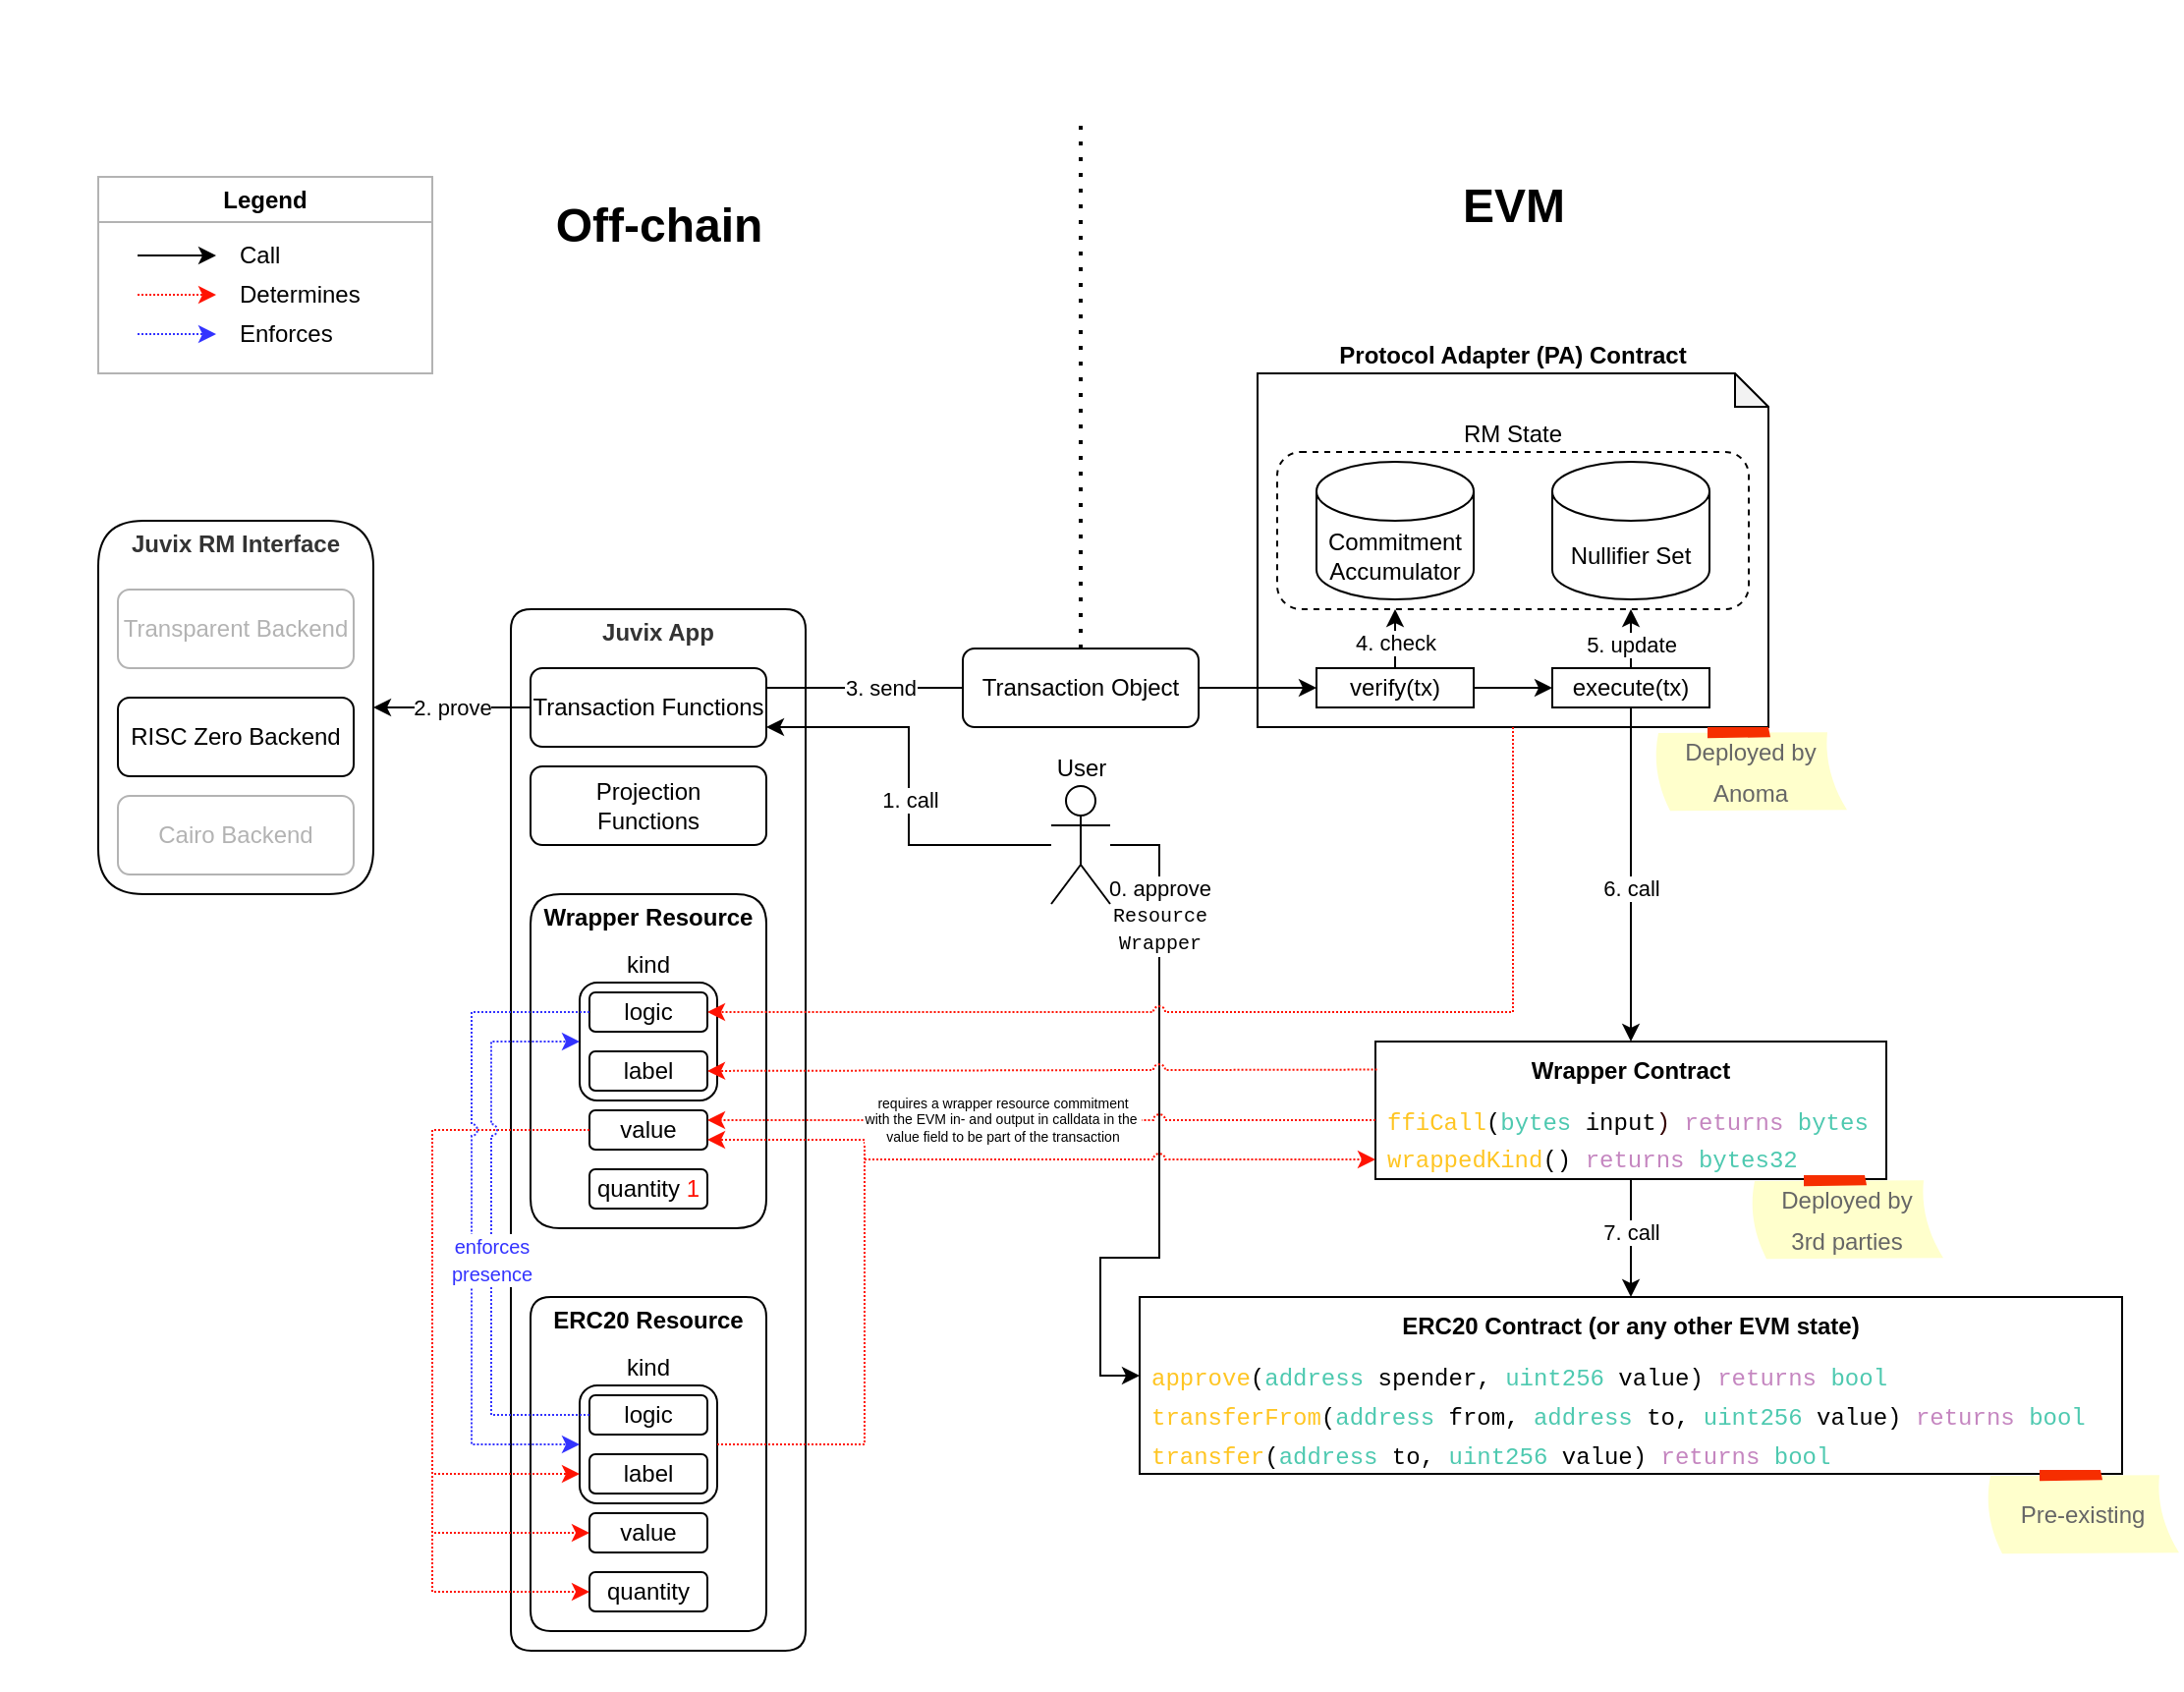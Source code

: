 <mxfile version="26.0.9" pages="3">
  <diagram name="PA v2" id="YjF4hh2LZT01VTxzqMfP">
    <mxGraphModel dx="1456" dy="743" grid="1" gridSize="10" guides="1" tooltips="1" connect="1" arrows="1" fold="1" page="1" pageScale="1" pageWidth="1000" pageHeight="1000" math="0" shadow="0">
      <root>
        <mxCell id="EyUW4NWDtqSU37pNdS5K-0" />
        <mxCell id="EyUW4NWDtqSU37pNdS5K-1" parent="EyUW4NWDtqSU37pNdS5K-0" />
        <mxCell id="EyUW4NWDtqSU37pNdS5K-2" value="" style="rounded=0;whiteSpace=wrap;html=1;strokeColor=none;fillColor=none;movable=0;resizable=0;rotatable=0;deletable=0;editable=0;locked=1;connectable=0;" parent="EyUW4NWDtqSU37pNdS5K-1" vertex="1">
          <mxGeometry x="450" y="60" width="1100" height="860" as="geometry" />
        </mxCell>
        <mxCell id="EyUW4NWDtqSU37pNdS5K-5" value="&lt;b&gt;Protocol Adapter (PA) Contract&lt;/b&gt;" style="shape=note;whiteSpace=wrap;html=1;backgroundOutline=1;darkOpacity=0.05;size=17;labelPosition=center;verticalLabelPosition=top;align=center;verticalAlign=bottom;fillColor=none;" parent="EyUW4NWDtqSU37pNdS5K-1" vertex="1">
          <mxGeometry x="1090" y="250" width="260" height="180" as="geometry" />
        </mxCell>
        <mxCell id="EyUW4NWDtqSU37pNdS5K-7" value="&lt;h1&gt;EVM&lt;/h1&gt;" style="text;html=1;align=center;verticalAlign=middle;resizable=0;points=[];autosize=1;strokeColor=none;fillColor=none;" parent="EyUW4NWDtqSU37pNdS5K-1" vertex="1">
          <mxGeometry x="1180" y="130" width="80" height="70" as="geometry" />
        </mxCell>
        <mxCell id="EyUW4NWDtqSU37pNdS5K-8" value="&lt;h1&gt;Off-chain&lt;/h1&gt;" style="text;html=1;align=center;verticalAlign=middle;resizable=0;points=[];autosize=1;strokeColor=none;fillColor=none;" parent="EyUW4NWDtqSU37pNdS5K-1" vertex="1">
          <mxGeometry x="720" y="140" width="130" height="70" as="geometry" />
        </mxCell>
        <mxCell id="EyUW4NWDtqSU37pNdS5K-11" style="edgeStyle=orthogonalEdgeStyle;rounded=0;orthogonalLoop=1;jettySize=auto;html=1;entryX=0;entryY=0.5;entryDx=0;entryDy=0;exitX=1;exitY=0.5;exitDx=0;exitDy=0;" parent="EyUW4NWDtqSU37pNdS5K-1" source="EyUW4NWDtqSU37pNdS5K-34" target="EyUW4NWDtqSU37pNdS5K-21" edge="1">
          <mxGeometry relative="1" as="geometry">
            <mxPoint x="660" y="290" as="sourcePoint" />
            <mxPoint x="1120" y="219.5" as="targetPoint" />
          </mxGeometry>
        </mxCell>
        <mxCell id="EyUW4NWDtqSU37pNdS5K-13" style="edgeStyle=elbowEdgeStyle;rounded=0;orthogonalLoop=1;jettySize=auto;html=1;exitX=0.5;exitY=1;exitDx=0;exitDy=0;entryX=0.5;entryY=0;entryDx=0;entryDy=0;elbow=vertical;" parent="EyUW4NWDtqSU37pNdS5K-1" source="EyUW4NWDtqSU37pNdS5K-20" target="wzaC1apAyD-U7l_l7gt_-99" edge="1">
          <mxGeometry relative="1" as="geometry">
            <mxPoint x="1290" y="500" as="sourcePoint" />
            <mxPoint x="1250" y="400" as="targetPoint" />
          </mxGeometry>
        </mxCell>
        <mxCell id="EyUW4NWDtqSU37pNdS5K-14" value="6. call" style="edgeLabel;html=1;align=center;verticalAlign=middle;resizable=0;points=[];" parent="EyUW4NWDtqSU37pNdS5K-13" vertex="1" connectable="0">
          <mxGeometry x="0.099" y="2" relative="1" as="geometry">
            <mxPoint x="-2" y="-2" as="offset" />
          </mxGeometry>
        </mxCell>
        <mxCell id="EyUW4NWDtqSU37pNdS5K-15" style="edgeStyle=elbowEdgeStyle;rounded=0;orthogonalLoop=1;jettySize=auto;html=1;exitX=0.5;exitY=1;exitDx=0;exitDy=0;entryX=0.5;entryY=0;entryDx=0;entryDy=0;elbow=vertical;" parent="EyUW4NWDtqSU37pNdS5K-1" source="wzaC1apAyD-U7l_l7gt_-99" target="wzaC1apAyD-U7l_l7gt_-107" edge="1">
          <mxGeometry relative="1" as="geometry">
            <mxPoint x="1315" y="790" as="sourcePoint" />
            <mxPoint x="1280" y="700" as="targetPoint" />
          </mxGeometry>
        </mxCell>
        <mxCell id="EyUW4NWDtqSU37pNdS5K-16" value="&lt;font&gt;7. call&lt;font style=&quot;&quot;&gt;&lt;span style=&quot;background-color: light-dark(#ffffff, var(--ge-dark-color, #121212)); color: light-dark(rgb(0, 0, 0), rgb(255, 255, 255));&quot;&gt;&lt;br&gt;&lt;/span&gt;&lt;/font&gt;&lt;/font&gt;" style="edgeLabel;html=1;align=center;verticalAlign=middle;resizable=0;points=[];" parent="EyUW4NWDtqSU37pNdS5K-15" vertex="1" connectable="0">
          <mxGeometry x="0.134" y="1" relative="1" as="geometry">
            <mxPoint x="-1" y="-7" as="offset" />
          </mxGeometry>
        </mxCell>
        <mxCell id="EyUW4NWDtqSU37pNdS5K-17" style="edgeStyle=orthogonalEdgeStyle;rounded=0;orthogonalLoop=1;jettySize=auto;html=1;exitX=0.5;exitY=0;exitDx=0;exitDy=0;entryX=0.75;entryY=1;entryDx=0;entryDy=0;" parent="EyUW4NWDtqSU37pNdS5K-1" source="EyUW4NWDtqSU37pNdS5K-20" target="EyUW4NWDtqSU37pNdS5K-25" edge="1">
          <mxGeometry relative="1" as="geometry" />
        </mxCell>
        <mxCell id="EyUW4NWDtqSU37pNdS5K-18" value="5. update" style="edgeLabel;html=1;align=center;verticalAlign=middle;resizable=0;points=[];" parent="EyUW4NWDtqSU37pNdS5K-17" vertex="1" connectable="0">
          <mxGeometry x="-0.178" y="-2" relative="1" as="geometry">
            <mxPoint x="-2" as="offset" />
          </mxGeometry>
        </mxCell>
        <mxCell id="EyUW4NWDtqSU37pNdS5K-19" style="edgeStyle=orthogonalEdgeStyle;rounded=0;orthogonalLoop=1;jettySize=auto;html=1;entryX=0;entryY=0.5;entryDx=0;entryDy=0;exitX=1;exitY=0.5;exitDx=0;exitDy=0;" parent="EyUW4NWDtqSU37pNdS5K-1" source="EyUW4NWDtqSU37pNdS5K-21" target="EyUW4NWDtqSU37pNdS5K-20" edge="1">
          <mxGeometry relative="1" as="geometry">
            <mxPoint x="1100" y="588" as="sourcePoint" />
          </mxGeometry>
        </mxCell>
        <mxCell id="EyUW4NWDtqSU37pNdS5K-20" value="execute(tx)" style="rounded=0;whiteSpace=wrap;html=1;" parent="EyUW4NWDtqSU37pNdS5K-1" vertex="1">
          <mxGeometry x="1240" y="400" width="80" height="20" as="geometry" />
        </mxCell>
        <mxCell id="EyUW4NWDtqSU37pNdS5K-21" value="verify(tx)" style="rounded=0;whiteSpace=wrap;html=1;" parent="EyUW4NWDtqSU37pNdS5K-1" vertex="1">
          <mxGeometry x="1120" y="400" width="80" height="20" as="geometry" />
        </mxCell>
        <mxCell id="EyUW4NWDtqSU37pNdS5K-22" style="edgeStyle=orthogonalEdgeStyle;rounded=0;orthogonalLoop=1;jettySize=auto;html=1;entryX=0.25;entryY=1;entryDx=0;entryDy=0;exitX=0.5;exitY=0;exitDx=0;exitDy=0;" parent="EyUW4NWDtqSU37pNdS5K-1" source="EyUW4NWDtqSU37pNdS5K-21" target="EyUW4NWDtqSU37pNdS5K-25" edge="1">
          <mxGeometry relative="1" as="geometry">
            <mxPoint x="1220" y="598" as="sourcePoint" />
            <mxPoint x="1250" y="451" as="targetPoint" />
          </mxGeometry>
        </mxCell>
        <mxCell id="EyUW4NWDtqSU37pNdS5K-23" value="4. check" style="edgeLabel;html=1;align=center;verticalAlign=middle;resizable=0;points=[];" parent="EyUW4NWDtqSU37pNdS5K-22" vertex="1" connectable="0">
          <mxGeometry x="-0.267" y="1" relative="1" as="geometry">
            <mxPoint x="1" y="-2" as="offset" />
          </mxGeometry>
        </mxCell>
        <mxCell id="EyUW4NWDtqSU37pNdS5K-24" value="" style="group" parent="EyUW4NWDtqSU37pNdS5K-1" vertex="1" connectable="0">
          <mxGeometry x="1100" y="290" width="240" height="80" as="geometry" />
        </mxCell>
        <mxCell id="EyUW4NWDtqSU37pNdS5K-25" value="RM State" style="rounded=1;whiteSpace=wrap;html=1;dashed=1;labelPosition=center;verticalLabelPosition=top;align=center;verticalAlign=bottom;" parent="EyUW4NWDtqSU37pNdS5K-24" vertex="1">
          <mxGeometry width="240" height="80" as="geometry" />
        </mxCell>
        <mxCell id="EyUW4NWDtqSU37pNdS5K-26" value="Nullifier Set" style="shape=cylinder3;whiteSpace=wrap;html=1;boundedLbl=1;backgroundOutline=1;size=15;" parent="EyUW4NWDtqSU37pNdS5K-24" vertex="1">
          <mxGeometry x="140" y="5" width="80" height="70" as="geometry" />
        </mxCell>
        <mxCell id="EyUW4NWDtqSU37pNdS5K-27" value="Commitment Accumulator" style="shape=cylinder3;whiteSpace=wrap;html=1;boundedLbl=1;backgroundOutline=1;size=15;" parent="EyUW4NWDtqSU37pNdS5K-24" vertex="1">
          <mxGeometry x="20" y="5" width="80" height="70" as="geometry" />
        </mxCell>
        <mxCell id="EyUW4NWDtqSU37pNdS5K-28" value="2. prove" style="edgeStyle=orthogonalEdgeStyle;rounded=0;orthogonalLoop=1;jettySize=auto;html=1;exitX=0;exitY=0.5;exitDx=0;exitDy=0;entryX=1;entryY=0.5;entryDx=0;entryDy=0;" parent="EyUW4NWDtqSU37pNdS5K-1" source="wzaC1apAyD-U7l_l7gt_-83" target="wzaC1apAyD-U7l_l7gt_-70" edge="1">
          <mxGeometry relative="1" as="geometry">
            <mxPoint as="offset" />
            <mxPoint x="800" y="310" as="targetPoint" />
          </mxGeometry>
        </mxCell>
        <mxCell id="EyUW4NWDtqSU37pNdS5K-35" style="edgeStyle=elbowEdgeStyle;rounded=0;orthogonalLoop=1;jettySize=auto;html=1;entryX=1;entryY=0.75;entryDx=0;entryDy=0;" parent="EyUW4NWDtqSU37pNdS5K-1" source="EyUW4NWDtqSU37pNdS5K-31" target="wzaC1apAyD-U7l_l7gt_-83" edge="1">
          <mxGeometry relative="1" as="geometry">
            <mxPoint x="740" y="419.98" as="targetPoint" />
            <mxPoint x="700" y="939.98" as="sourcePoint" />
          </mxGeometry>
        </mxCell>
        <mxCell id="EyUW4NWDtqSU37pNdS5K-36" value="1. call" style="edgeLabel;html=1;align=center;verticalAlign=middle;resizable=0;points=[];" parent="EyUW4NWDtqSU37pNdS5K-35" vertex="1" connectable="0">
          <mxGeometry x="-0.134" y="2" relative="1" as="geometry">
            <mxPoint x="2" y="-7" as="offset" />
          </mxGeometry>
        </mxCell>
        <mxCell id="EyUW4NWDtqSU37pNdS5K-40" style="rounded=0;orthogonalLoop=1;jettySize=auto;html=1;edgeStyle=orthogonalEdgeStyle;entryX=0;entryY=0.5;entryDx=0;entryDy=0;" parent="EyUW4NWDtqSU37pNdS5K-1" source="EyUW4NWDtqSU37pNdS5K-31" target="wzaC1apAyD-U7l_l7gt_-109" edge="1">
          <mxGeometry relative="1" as="geometry">
            <mxPoint x="965" y="520" as="sourcePoint" />
            <mxPoint x="1030" y="780" as="targetPoint" />
            <Array as="points">
              <mxPoint x="1040" y="490" />
              <mxPoint x="1040" y="700" />
              <mxPoint x="1010" y="700" />
              <mxPoint x="1010" y="760" />
            </Array>
          </mxGeometry>
        </mxCell>
        <mxCell id="EyUW4NWDtqSU37pNdS5K-41" value="0. approve&lt;br&gt;&lt;font style=&quot;font-size: 10px;&quot; face=&quot;Courier New&quot;&gt;Resource&lt;br&gt;Wrapper&lt;/font&gt;" style="edgeLabel;html=1;align=center;verticalAlign=middle;resizable=0;points=[];" parent="EyUW4NWDtqSU37pNdS5K-40" vertex="1" connectable="0">
          <mxGeometry x="-0.214" relative="1" as="geometry">
            <mxPoint y="-75" as="offset" />
          </mxGeometry>
        </mxCell>
        <mxCell id="wzaC1apAyD-U7l_l7gt_-70" value="&lt;b style=&quot;color: rgb(51, 51, 51);&quot;&gt;Juvix&amp;nbsp;&lt;/b&gt;&lt;b style=&quot;color: rgb(51, 51, 51);&quot;&gt;RM&lt;/b&gt;&lt;b style=&quot;color: rgb(51, 51, 51);&quot;&gt;&amp;nbsp;Interface&lt;/b&gt;" style="swimlane;whiteSpace=wrap;html=1;startSize=23;rounded=1;swimlaneLine=0;arcSize=50;" parent="EyUW4NWDtqSU37pNdS5K-1" vertex="1">
          <mxGeometry x="500" y="325" width="140" height="190" as="geometry">
            <mxRectangle x="500" y="325" width="140" height="30" as="alternateBounds" />
          </mxGeometry>
        </mxCell>
        <mxCell id="wzaC1apAyD-U7l_l7gt_-71" value="Transparent Backend" style="rounded=1;whiteSpace=wrap;html=1;fontColor=#B3B3B3;strokeColor=#B3B3B3;" parent="wzaC1apAyD-U7l_l7gt_-70" vertex="1">
          <mxGeometry x="10" y="35" width="120" height="40" as="geometry" />
        </mxCell>
        <mxCell id="wzaC1apAyD-U7l_l7gt_-72" value="RISC Zero Backend" style="rounded=1;whiteSpace=wrap;html=1;fontColor=#000000;strokeColor=#000000;" parent="wzaC1apAyD-U7l_l7gt_-70" vertex="1">
          <mxGeometry x="10" y="90" width="120" height="40" as="geometry" />
        </mxCell>
        <mxCell id="wzaC1apAyD-U7l_l7gt_-73" value="Cairo Backend" style="rounded=1;whiteSpace=wrap;html=1;strokeColor=#B3B3B3;fontColor=#B3B3B3;" parent="wzaC1apAyD-U7l_l7gt_-70" vertex="1">
          <mxGeometry x="10" y="140" width="120" height="40" as="geometry" />
        </mxCell>
        <mxCell id="wzaC1apAyD-U7l_l7gt_-79" value="&lt;font color=&quot;#333333&quot;&gt;Juvix App&lt;/font&gt;" style="swimlane;whiteSpace=wrap;html=1;startSize=23;rounded=1;swimlaneLine=0;strokeColor=#000000;" parent="EyUW4NWDtqSU37pNdS5K-1" vertex="1">
          <mxGeometry x="710" y="370" width="150" height="530" as="geometry">
            <mxRectangle x="710" y="370" width="140" height="30" as="alternateBounds" />
          </mxGeometry>
        </mxCell>
        <mxCell id="wzaC1apAyD-U7l_l7gt_-83" value="&lt;div&gt;&lt;span style=&quot;background-color: transparent; color: light-dark(rgb(0, 0, 0), rgb(255, 255, 255));&quot;&gt;Transaction Functions&lt;/span&gt;&lt;br&gt;&lt;/div&gt;" style="rounded=1;whiteSpace=wrap;html=1;" parent="wzaC1apAyD-U7l_l7gt_-79" vertex="1">
          <mxGeometry x="10" y="30" width="120" height="40" as="geometry" />
        </mxCell>
        <mxCell id="wzaC1apAyD-U7l_l7gt_-85" value="Projection&lt;br&gt;Functions" style="rounded=1;whiteSpace=wrap;html=1;" parent="wzaC1apAyD-U7l_l7gt_-79" vertex="1">
          <mxGeometry x="10" y="80" width="120" height="40" as="geometry" />
        </mxCell>
        <mxCell id="wzaC1apAyD-U7l_l7gt_-39" value="ERC20 Resource" style="swimlane;whiteSpace=wrap;html=1;rounded=1;swimlaneLine=0;" parent="wzaC1apAyD-U7l_l7gt_-79" vertex="1">
          <mxGeometry x="10" y="350" width="120" height="170" as="geometry">
            <mxRectangle x="10" y="350" width="140" height="30" as="alternateBounds" />
          </mxGeometry>
        </mxCell>
        <mxCell id="wzaC1apAyD-U7l_l7gt_-49" value="kind" style="rounded=1;whiteSpace=wrap;html=1;labelPosition=center;verticalLabelPosition=top;align=center;verticalAlign=bottom;" parent="wzaC1apAyD-U7l_l7gt_-39" vertex="1">
          <mxGeometry x="25" y="45" width="70" height="60" as="geometry" />
        </mxCell>
        <mxCell id="wzaC1apAyD-U7l_l7gt_-40" value="label" style="rounded=1;whiteSpace=wrap;html=1;" parent="wzaC1apAyD-U7l_l7gt_-39" vertex="1">
          <mxGeometry x="30" y="80" width="60" height="20" as="geometry" />
        </mxCell>
        <mxCell id="wzaC1apAyD-U7l_l7gt_-41" value="value" style="rounded=1;whiteSpace=wrap;html=1;" parent="wzaC1apAyD-U7l_l7gt_-39" vertex="1">
          <mxGeometry x="30" y="110" width="60" height="20" as="geometry" />
        </mxCell>
        <mxCell id="wzaC1apAyD-U7l_l7gt_-42" value="logic" style="rounded=1;whiteSpace=wrap;html=1;" parent="wzaC1apAyD-U7l_l7gt_-39" vertex="1">
          <mxGeometry x="30" y="50" width="60" height="20" as="geometry" />
        </mxCell>
        <mxCell id="wzaC1apAyD-U7l_l7gt_-43" value="quantity" style="rounded=1;whiteSpace=wrap;html=1;" parent="wzaC1apAyD-U7l_l7gt_-39" vertex="1">
          <mxGeometry x="30" y="140" width="60" height="20" as="geometry" />
        </mxCell>
        <mxCell id="wzaC1apAyD-U7l_l7gt_-64" value="Wrapper Resource" style="swimlane;whiteSpace=wrap;html=1;rounded=1;arcSize=22;swimlaneLine=0;" parent="wzaC1apAyD-U7l_l7gt_-79" vertex="1">
          <mxGeometry x="10" y="145" width="120" height="170" as="geometry">
            <mxRectangle x="10" y="145" width="140" height="30" as="alternateBounds" />
          </mxGeometry>
        </mxCell>
        <mxCell id="wzaC1apAyD-U7l_l7gt_-65" value="kind" style="rounded=1;whiteSpace=wrap;html=1;labelPosition=center;verticalLabelPosition=top;align=center;verticalAlign=bottom;" parent="wzaC1apAyD-U7l_l7gt_-64" vertex="1">
          <mxGeometry x="25" y="45" width="70" height="60" as="geometry" />
        </mxCell>
        <mxCell id="wzaC1apAyD-U7l_l7gt_-66" value="label" style="rounded=1;whiteSpace=wrap;html=1;" parent="wzaC1apAyD-U7l_l7gt_-64" vertex="1">
          <mxGeometry x="30" y="80" width="60" height="20" as="geometry" />
        </mxCell>
        <mxCell id="wzaC1apAyD-U7l_l7gt_-67" value="value" style="rounded=1;whiteSpace=wrap;html=1;" parent="wzaC1apAyD-U7l_l7gt_-64" vertex="1">
          <mxGeometry x="30" y="110" width="60" height="20" as="geometry" />
        </mxCell>
        <mxCell id="wzaC1apAyD-U7l_l7gt_-68" value="logic" style="rounded=1;whiteSpace=wrap;html=1;" parent="wzaC1apAyD-U7l_l7gt_-64" vertex="1">
          <mxGeometry x="30" y="50" width="60" height="20" as="geometry" />
        </mxCell>
        <mxCell id="wzaC1apAyD-U7l_l7gt_-69" value="quantity &lt;font style=&quot;color: rgb(255, 19, 3);&quot;&gt;1&lt;/font&gt;" style="rounded=1;whiteSpace=wrap;html=1;" parent="wzaC1apAyD-U7l_l7gt_-64" vertex="1">
          <mxGeometry x="30" y="140" width="60" height="20" as="geometry" />
        </mxCell>
        <mxCell id="wzaC1apAyD-U7l_l7gt_-131" style="edgeStyle=elbowEdgeStyle;rounded=0;orthogonalLoop=1;jettySize=auto;html=1;dashed=1;exitX=0;exitY=0.5;exitDx=0;exitDy=0;entryX=0;entryY=0.5;entryDx=0;entryDy=0;strokeColor=#FF1303;dashPattern=1 1;shadow=0;jumpStyle=arc;" parent="wzaC1apAyD-U7l_l7gt_-79" source="wzaC1apAyD-U7l_l7gt_-67" target="wzaC1apAyD-U7l_l7gt_-41" edge="1">
          <mxGeometry relative="1" as="geometry">
            <mxPoint x="50" y="280" as="sourcePoint" />
            <mxPoint x="45" y="425" as="targetPoint" />
            <Array as="points">
              <mxPoint x="-40" y="370" />
            </Array>
          </mxGeometry>
        </mxCell>
        <mxCell id="wzaC1apAyD-U7l_l7gt_-132" style="edgeStyle=elbowEdgeStyle;rounded=0;orthogonalLoop=1;jettySize=auto;html=1;dashed=1;exitX=0;exitY=0.5;exitDx=0;exitDy=0;entryX=0;entryY=0.5;entryDx=0;entryDy=0;strokeColor=#FF1303;dashPattern=1 1;shadow=0;jumpStyle=arc;" parent="wzaC1apAyD-U7l_l7gt_-79" source="wzaC1apAyD-U7l_l7gt_-67" target="wzaC1apAyD-U7l_l7gt_-43" edge="1">
          <mxGeometry relative="1" as="geometry">
            <mxPoint x="50" y="280" as="sourcePoint" />
            <mxPoint x="50" y="470" as="targetPoint" />
            <Array as="points">
              <mxPoint x="-40" y="380" />
            </Array>
          </mxGeometry>
        </mxCell>
        <mxCell id="wzaC1apAyD-U7l_l7gt_-149" style="rounded=0;orthogonalLoop=1;jettySize=auto;html=1;dashed=1;exitX=1;exitY=0.5;exitDx=0;exitDy=0;strokeColor=#FF1303;dashPattern=1 1;jumpStyle=arc;edgeStyle=elbowEdgeStyle;entryX=1;entryY=0.75;entryDx=0;entryDy=0;startArrow=none;startFill=0;" parent="wzaC1apAyD-U7l_l7gt_-79" source="wzaC1apAyD-U7l_l7gt_-49" target="wzaC1apAyD-U7l_l7gt_-67" edge="1">
          <mxGeometry relative="1" as="geometry">
            <mxPoint x="115" y="425" as="sourcePoint" />
            <mxPoint x="430" y="260" as="targetPoint" />
            <Array as="points">
              <mxPoint x="180" y="350" />
            </Array>
          </mxGeometry>
        </mxCell>
        <mxCell id="wzaC1apAyD-U7l_l7gt_-151" style="edgeStyle=elbowEdgeStyle;rounded=0;orthogonalLoop=1;jettySize=auto;html=1;dashed=1;exitX=0;exitY=0.5;exitDx=0;exitDy=0;strokeColor=#FF1303;dashPattern=1 1;shadow=0;jumpStyle=arc;entryX=0;entryY=0.75;entryDx=0;entryDy=0;" parent="wzaC1apAyD-U7l_l7gt_-79" source="wzaC1apAyD-U7l_l7gt_-67" target="wzaC1apAyD-U7l_l7gt_-49" edge="1">
          <mxGeometry relative="1" as="geometry">
            <mxPoint x="50" y="275" as="sourcePoint" />
            <mxPoint x="30" y="450" as="targetPoint" />
            <Array as="points">
              <mxPoint x="-40" y="350" />
            </Array>
          </mxGeometry>
        </mxCell>
        <mxCell id="wzaC1apAyD-U7l_l7gt_-162" value="" style="rounded=0;orthogonalLoop=1;jettySize=auto;html=1;dashed=1;strokeColor=#3333FF;dashPattern=1 1;jumpStyle=arc;edgeStyle=elbowEdgeStyle;entryX=0;entryY=0.5;entryDx=0;entryDy=0;startArrow=none;startFill=0;elbow=horizontal;labelPosition=right;verticalLabelPosition=middle;align=left;verticalAlign=middle;exitX=0;exitY=0.5;exitDx=0;exitDy=0;" parent="wzaC1apAyD-U7l_l7gt_-79" source="wzaC1apAyD-U7l_l7gt_-42" target="wzaC1apAyD-U7l_l7gt_-65" edge="1">
          <mxGeometry x="-1" y="-80" relative="1" as="geometry">
            <mxPoint x="-60" y="400" as="sourcePoint" />
            <mxPoint x="45" y="420" as="targetPoint" />
            <Array as="points">
              <mxPoint x="-10" y="310" />
            </Array>
            <mxPoint as="offset" />
          </mxGeometry>
        </mxCell>
        <mxCell id="wzaC1apAyD-U7l_l7gt_-147" value="&lt;font size=&quot;1&quot; color=&quot;#3333ff&quot;&gt;enforces&lt;br&gt;presence&lt;/font&gt;" style="rounded=0;orthogonalLoop=1;jettySize=auto;html=1;dashed=1;exitX=0;exitY=0.5;exitDx=0;exitDy=0;strokeColor=#3333FF;dashPattern=1 1;jumpStyle=arc;edgeStyle=elbowEdgeStyle;entryX=0;entryY=0.5;entryDx=0;entryDy=0;startArrow=none;startFill=0;elbow=horizontal;labelPosition=right;verticalLabelPosition=middle;align=center;verticalAlign=middle;" parent="wzaC1apAyD-U7l_l7gt_-79" source="wzaC1apAyD-U7l_l7gt_-68" target="wzaC1apAyD-U7l_l7gt_-49" edge="1">
          <mxGeometry x="0.11" y="10" relative="1" as="geometry">
            <mxPoint x="430" y="240" as="sourcePoint" />
            <mxPoint x="110" y="275" as="targetPoint" />
            <Array as="points">
              <mxPoint x="-20" y="320" />
            </Array>
            <mxPoint as="offset" />
          </mxGeometry>
        </mxCell>
        <mxCell id="EyUW4NWDtqSU37pNdS5K-42" value="" style="endArrow=none;html=1;rounded=0;edgeStyle=elbowEdgeStyle;exitX=1;exitY=0.25;exitDx=0;exitDy=0;entryX=0;entryY=0.5;entryDx=0;entryDy=0;elbow=vertical;" parent="EyUW4NWDtqSU37pNdS5K-1" source="wzaC1apAyD-U7l_l7gt_-83" target="EyUW4NWDtqSU37pNdS5K-34" edge="1">
          <mxGeometry width="50" height="50" relative="1" as="geometry">
            <mxPoint x="1060" y="400" as="sourcePoint" />
            <mxPoint x="930" y="450" as="targetPoint" />
          </mxGeometry>
        </mxCell>
        <mxCell id="EyUW4NWDtqSU37pNdS5K-43" value="3. send" style="edgeLabel;html=1;align=center;verticalAlign=middle;resizable=0;points=[];" parent="EyUW4NWDtqSU37pNdS5K-42" vertex="1" connectable="0">
          <mxGeometry x="0.154" y="1" relative="1" as="geometry">
            <mxPoint y="1" as="offset" />
          </mxGeometry>
        </mxCell>
        <mxCell id="wzaC1apAyD-U7l_l7gt_-99" value="&lt;b&gt;Wrapper C&lt;/b&gt;&lt;b style=&quot;background-color: transparent; color: light-dark(rgb(0, 0, 0), rgb(255, 255, 255));&quot;&gt;ontract&lt;/b&gt;" style="swimlane;fontStyle=0;childLayout=stackLayout;horizontal=1;startSize=30;horizontalStack=0;resizeParent=1;resizeParentMax=0;resizeLast=0;collapsible=1;marginBottom=0;whiteSpace=wrap;html=1;rounded=0;swimlaneLine=0;" parent="EyUW4NWDtqSU37pNdS5K-1" vertex="1">
          <mxGeometry x="1150" y="590" width="260" height="70" as="geometry">
            <mxRectangle x="1150" y="590" width="120" height="40" as="alternateBounds" />
          </mxGeometry>
        </mxCell>
        <mxCell id="wzaC1apAyD-U7l_l7gt_-100" value="&lt;div style=&quot;font-family: Menlo, Monaco, &amp;quot;Courier New&amp;quot;, monospace; line-height: 18px; white-space: pre;&quot;&gt;&lt;span style=&quot;color: rgb(255, 197, 34);&quot;&gt;ffiCall&lt;/span&gt;&lt;font style=&quot;color: rgb(0, 0, 0);&quot;&gt;(&lt;/font&gt;&lt;span style=&quot;color: rgb(78, 201, 176);&quot;&gt;bytes &lt;/span&gt;&lt;font style=&quot;color: rgb(0, 0, 0);&quot;&gt;input&lt;/font&gt;&lt;font style=&quot;color: rgb(51, 0, 0);&quot;&gt;)&lt;/font&gt;&lt;font style=&quot;color: rgb(51, 0, 0);&quot;&gt; &lt;/font&gt;&lt;span style=&quot;color: rgb(197, 134, 192);&quot;&gt;returns&lt;/span&gt;&lt;font style=&quot;color: rgb(51, 0, 0);&quot;&gt; &lt;/font&gt;&lt;span style=&quot;color: rgb(78, 201, 176);&quot;&gt;bytes&lt;/span&gt;&lt;/div&gt;" style="text;strokeColor=none;fillColor=none;align=left;verticalAlign=middle;spacingLeft=4;spacingRight=4;overflow=hidden;points=[[0,0.5],[1,0.5]];portConstraint=eastwest;rotatable=0;whiteSpace=wrap;html=1;" parent="wzaC1apAyD-U7l_l7gt_-99" vertex="1">
          <mxGeometry y="30" width="260" height="20" as="geometry" />
        </mxCell>
        <mxCell id="wzaC1apAyD-U7l_l7gt_-102" value="&lt;span style=&quot;font-family: Menlo, Monaco, &amp;quot;Courier New&amp;quot;, monospace; white-space: pre; color: rgb(255, 197, 34);&quot;&gt;wrappedKind&lt;/span&gt;&lt;span style=&quot;font-family: Menlo, Monaco, &amp;quot;Courier New&amp;quot;, monospace; white-space: pre;&quot;&gt;()&lt;/span&gt;&lt;span style=&quot;color: rgb(212, 212, 212); font-family: Menlo, Monaco, &amp;quot;Courier New&amp;quot;, monospace; white-space: pre;&quot;&gt; &lt;/span&gt;&lt;span style=&quot;font-family: Menlo, Monaco, &amp;quot;Courier New&amp;quot;, monospace; white-space: pre; color: rgb(197, 134, 192);&quot;&gt;returns&lt;/span&gt;&lt;span style=&quot;color: rgb(212, 212, 212); font-family: Menlo, Monaco, &amp;quot;Courier New&amp;quot;, monospace; white-space: pre;&quot;&gt; &lt;/span&gt;&lt;span style=&quot;font-family: Menlo, Monaco, &amp;quot;Courier New&amp;quot;, monospace; white-space: pre; color: rgb(78, 201, 176);&quot;&gt;bytes32&lt;/span&gt;" style="text;strokeColor=none;fillColor=none;align=left;verticalAlign=middle;spacingLeft=4;spacingRight=4;overflow=hidden;points=[[0,0.5],[1,0.5]];portConstraint=eastwest;rotatable=0;whiteSpace=wrap;html=1;" parent="wzaC1apAyD-U7l_l7gt_-99" vertex="1">
          <mxGeometry y="50" width="260" height="20" as="geometry" />
        </mxCell>
        <mxCell id="wzaC1apAyD-U7l_l7gt_-103" style="rounded=0;orthogonalLoop=1;jettySize=auto;html=1;dashed=1;entryX=1;entryY=0.5;entryDx=0;entryDy=0;startArrow=none;startFill=0;exitX=0.003;exitY=0.204;exitDx=0;exitDy=0;strokeColor=#FF1303;dashPattern=1 1;jumpStyle=arc;edgeStyle=elbowEdgeStyle;exitPerimeter=0;" parent="EyUW4NWDtqSU37pNdS5K-1" source="wzaC1apAyD-U7l_l7gt_-99" target="wzaC1apAyD-U7l_l7gt_-66" edge="1">
          <mxGeometry relative="1" as="geometry">
            <mxPoint x="835" y="590" as="sourcePoint" />
            <mxPoint x="1375" y="635" as="targetPoint" />
            <Array as="points">
              <mxPoint x="900" y="590" />
            </Array>
          </mxGeometry>
        </mxCell>
        <mxCell id="wzaC1apAyD-U7l_l7gt_-105" style="rounded=0;orthogonalLoop=1;jettySize=auto;html=1;dashed=1;exitX=1;exitY=0.5;exitDx=0;exitDy=0;strokeColor=#FF1303;dashPattern=1 1;jumpStyle=arc;edgeStyle=elbowEdgeStyle;entryX=0;entryY=0.5;entryDx=0;entryDy=0;startArrow=none;startFill=0;" parent="EyUW4NWDtqSU37pNdS5K-1" source="wzaC1apAyD-U7l_l7gt_-49" target="wzaC1apAyD-U7l_l7gt_-102" edge="1">
          <mxGeometry relative="1" as="geometry">
            <mxPoint x="1235" y="830" as="sourcePoint" />
            <mxPoint x="1080" y="650" as="targetPoint" />
            <Array as="points">
              <mxPoint x="890" y="720" />
            </Array>
          </mxGeometry>
        </mxCell>
        <mxCell id="wzaC1apAyD-U7l_l7gt_-107" value="&lt;b&gt;ERC20 Contract (or any other EVM state)&lt;/b&gt;" style="swimlane;fontStyle=0;childLayout=stackLayout;horizontal=1;startSize=30;horizontalStack=0;resizeParent=1;resizeParentMax=0;resizeLast=0;collapsible=1;marginBottom=0;whiteSpace=wrap;html=1;rounded=0;swimlaneLine=0;" parent="EyUW4NWDtqSU37pNdS5K-1" vertex="1">
          <mxGeometry x="1030" y="720" width="500" height="90" as="geometry">
            <mxRectangle x="1030" y="700" width="120" height="40" as="alternateBounds" />
          </mxGeometry>
        </mxCell>
        <mxCell id="wzaC1apAyD-U7l_l7gt_-109" value="&lt;div style=&quot;color: rgb(212, 212, 212); font-family: Menlo, Monaco, &amp;quot;Courier New&amp;quot;, monospace; line-height: 18px; white-space: pre;&quot;&gt;&lt;span style=&quot;color: rgb(255, 197, 34);&quot;&gt;approve&lt;/span&gt;&lt;font style=&quot;color: rgb(0, 0, 0);&quot;&gt;(&lt;/font&gt;&lt;span style=&quot;color: rgb(78, 201, 176);&quot;&gt;address&lt;/span&gt;&lt;font style=&quot;color: rgb(0, 0, 0);&quot;&gt; spender, &lt;/font&gt;&lt;span style=&quot;color: rgb(78, 201, 176);&quot;&gt;uint256&lt;/span&gt;&lt;font style=&quot;color: rgb(0, 0, 0);&quot;&gt; value) &lt;/font&gt;&lt;span style=&quot;color: rgb(197, 134, 192);&quot;&gt;returns&lt;/span&gt;&lt;font style=&quot;color: rgb(0, 0, 0);&quot;&gt; &lt;/font&gt;&lt;span style=&quot;color: rgb(78, 201, 176);&quot;&gt;bool&lt;/span&gt;&lt;br&gt;&lt;/div&gt;" style="text;strokeColor=none;fillColor=none;align=left;verticalAlign=middle;spacingLeft=4;spacingRight=4;overflow=hidden;points=[[0,0.5],[1,0.5]];portConstraint=eastwest;rotatable=0;whiteSpace=wrap;html=1;" parent="wzaC1apAyD-U7l_l7gt_-107" vertex="1">
          <mxGeometry y="30" width="500" height="20" as="geometry" />
        </mxCell>
        <mxCell id="wzaC1apAyD-U7l_l7gt_-108" value="&lt;div style=&quot;font-family: Menlo, Monaco, &amp;quot;Courier New&amp;quot;, monospace; line-height: 18px; white-space: pre;&quot;&gt;&lt;div style=&quot;line-height: 18px;&quot;&gt;&lt;span style=&quot;color: rgb(255, 197, 34);&quot;&gt;transferFrom&lt;/span&gt;&lt;font style=&quot;color: rgb(0, 0, 0);&quot;&gt;(&lt;/font&gt;&lt;span style=&quot;color: rgb(78, 201, 176);&quot;&gt;address&lt;/span&gt;&lt;font style=&quot;color: rgb(0, 0, 0);&quot;&gt; from, &lt;/font&gt;&lt;span style=&quot;color: rgb(78, 201, 176);&quot;&gt;address&lt;/span&gt;&lt;font style=&quot;color: rgb(0, 0, 0);&quot;&gt; to, &lt;/font&gt;&lt;span style=&quot;color: rgb(78, 201, 176);&quot;&gt;uint256&lt;/span&gt;&lt;font style=&quot;color: rgb(0, 0, 0);&quot;&gt; value) &lt;/font&gt;&lt;span style=&quot;color: rgb(197, 134, 192);&quot;&gt;returns&lt;/span&gt;&lt;font style=&quot;color: rgb(0, 0, 0);&quot;&gt; &lt;/font&gt;&lt;span style=&quot;color: rgb(78, 201, 176);&quot;&gt;bool&lt;/span&gt;&lt;/div&gt;&lt;/div&gt;" style="text;strokeColor=none;fillColor=none;align=left;verticalAlign=middle;spacingLeft=4;spacingRight=4;overflow=hidden;points=[[0,0.5],[1,0.5]];portConstraint=eastwest;rotatable=0;whiteSpace=wrap;html=1;" parent="wzaC1apAyD-U7l_l7gt_-107" vertex="1">
          <mxGeometry y="50" width="500" height="20" as="geometry" />
        </mxCell>
        <mxCell id="wzaC1apAyD-U7l_l7gt_-120" value="&lt;div style=&quot;color: rgb(212, 212, 212); font-family: Menlo, Monaco, &amp;quot;Courier New&amp;quot;, monospace; line-height: 18px; white-space: pre;&quot;&gt;&lt;span style=&quot;color: rgb(255, 197, 34);&quot;&gt;transfer&lt;/span&gt;&lt;font style=&quot;color: rgb(0, 0, 0);&quot;&gt;(&lt;/font&gt;&lt;span style=&quot;color: rgb(78, 201, 176);&quot;&gt;address&lt;/span&gt;&lt;font style=&quot;color: rgb(0, 0, 0);&quot;&gt; to, &lt;/font&gt;&lt;span style=&quot;color: rgb(78, 201, 176);&quot;&gt;uint256&lt;/span&gt;&lt;font style=&quot;color: rgb(0, 0, 0);&quot;&gt; value) &lt;/font&gt;&lt;span style=&quot;color: rgb(197, 134, 192);&quot;&gt;returns&lt;/span&gt;&lt;font style=&quot;color: rgb(0, 0, 0);&quot;&gt; &lt;/font&gt;&lt;span style=&quot;color: rgb(78, 201, 176);&quot;&gt;bool&lt;/span&gt;&lt;br&gt;&lt;/div&gt;" style="text;strokeColor=none;fillColor=none;align=left;verticalAlign=middle;spacingLeft=4;spacingRight=4;overflow=hidden;points=[[0,0.5],[1,0.5]];portConstraint=eastwest;rotatable=0;whiteSpace=wrap;html=1;" parent="wzaC1apAyD-U7l_l7gt_-107" vertex="1">
          <mxGeometry y="70" width="500" height="20" as="geometry" />
        </mxCell>
        <mxCell id="wzaC1apAyD-U7l_l7gt_-113" style="rounded=0;orthogonalLoop=1;jettySize=auto;html=1;dashed=1;exitX=0;exitY=0.5;exitDx=0;exitDy=0;strokeColor=#FF1303;dashPattern=1 1;jumpStyle=arc;edgeStyle=elbowEdgeStyle;entryX=1;entryY=0.25;entryDx=0;entryDy=0;" parent="EyUW4NWDtqSU37pNdS5K-1" source="wzaC1apAyD-U7l_l7gt_-100" target="wzaC1apAyD-U7l_l7gt_-67" edge="1">
          <mxGeometry relative="1" as="geometry">
            <mxPoint x="835" y="650" as="sourcePoint" />
            <mxPoint x="860" y="600" as="targetPoint" />
            <Array as="points">
              <mxPoint x="900" y="620" />
            </Array>
          </mxGeometry>
        </mxCell>
        <mxCell id="wzaC1apAyD-U7l_l7gt_-133" value="&lt;font&gt;requires a wrapper resource commitment&lt;/font&gt;&lt;div&gt;&lt;font&gt;with the EVM in- and output&amp;nbsp;&lt;/font&gt;&lt;font style=&quot;background-color: light-dark(#ffffff, var(--ge-dark-color, #121212)); color: light-dark(rgb(0, 0, 0), rgb(255, 255, 255));&quot;&gt;in calldata in the&amp;nbsp;&lt;/font&gt;&lt;/div&gt;&lt;div&gt;&lt;font style=&quot;color: light-dark(rgb(0, 0, 0), rgb(255, 255, 255)); background-color: light-dark(#ffffff, var(--ge-dark-color, #121212));&quot;&gt;value field&amp;nbsp;&lt;/font&gt;&lt;span style=&quot;color: light-dark(rgb(0, 0, 0), rgb(255, 255, 255)); background-color: light-dark(#ffffff, var(--ge-dark-color, #121212));&quot;&gt;to be part of the transaction&lt;/span&gt;&lt;/div&gt;" style="edgeLabel;html=1;align=center;verticalAlign=middle;resizable=0;points=[];fontSize=7;" parent="wzaC1apAyD-U7l_l7gt_-113" vertex="1" connectable="0">
          <mxGeometry x="-0.317" y="-2" relative="1" as="geometry">
            <mxPoint x="-74" y="2" as="offset" />
          </mxGeometry>
        </mxCell>
        <mxCell id="EyUW4NWDtqSU37pNdS5K-6" value="" style="endArrow=none;dashed=1;html=1;dashPattern=1 3;strokeWidth=2;rounded=0;exitX=0.5;exitY=0;exitDx=0;exitDy=0;" parent="EyUW4NWDtqSU37pNdS5K-1" source="EyUW4NWDtqSU37pNdS5K-34" edge="1">
          <mxGeometry width="50" height="50" relative="1" as="geometry">
            <mxPoint x="1000" y="1000" as="sourcePoint" />
            <mxPoint x="1000" y="120" as="targetPoint" />
          </mxGeometry>
        </mxCell>
        <mxCell id="EyUW4NWDtqSU37pNdS5K-34" value="Transaction Object" style="rounded=1;whiteSpace=wrap;html=1;" parent="EyUW4NWDtqSU37pNdS5K-1" vertex="1">
          <mxGeometry x="940" y="390" width="120" height="40" as="geometry" />
        </mxCell>
        <mxCell id="wzaC1apAyD-U7l_l7gt_-145" style="rounded=0;orthogonalLoop=1;jettySize=auto;html=1;dashed=1;strokeColor=#FF1303;dashPattern=1 1;jumpStyle=arc;edgeStyle=orthogonalEdgeStyle;entryX=1;entryY=0.5;entryDx=0;entryDy=0;exitX=0.5;exitY=1;exitDx=0;exitDy=0;exitPerimeter=0;" parent="EyUW4NWDtqSU37pNdS5K-1" source="EyUW4NWDtqSU37pNdS5K-5" target="wzaC1apAyD-U7l_l7gt_-68" edge="1">
          <mxGeometry relative="1" as="geometry">
            <mxPoint x="1120" y="430" as="sourcePoint" />
            <mxPoint x="840" y="645" as="targetPoint" />
            <Array as="points">
              <mxPoint x="1220" y="575" />
            </Array>
          </mxGeometry>
        </mxCell>
        <mxCell id="wzaC1apAyD-U7l_l7gt_-154" value="Legend" style="swimlane;whiteSpace=wrap;html=1;strokeColor=#B3B3B3;" parent="EyUW4NWDtqSU37pNdS5K-1" vertex="1">
          <mxGeometry x="500" y="150" width="170" height="100" as="geometry">
            <mxRectangle x="1020" y="830" width="80" height="30" as="alternateBounds" />
          </mxGeometry>
        </mxCell>
        <mxCell id="wzaC1apAyD-U7l_l7gt_-155" style="rounded=0;orthogonalLoop=1;jettySize=auto;html=1;dashed=1;strokeColor=#FF1303;dashPattern=1 1;jumpStyle=arc;startArrow=none;startFill=0;" parent="wzaC1apAyD-U7l_l7gt_-154" edge="1">
          <mxGeometry relative="1" as="geometry">
            <mxPoint x="20" y="60" as="sourcePoint" />
            <mxPoint x="60" y="60" as="targetPoint" />
          </mxGeometry>
        </mxCell>
        <mxCell id="wzaC1apAyD-U7l_l7gt_-156" value="Determines" style="text;html=1;align=left;verticalAlign=middle;whiteSpace=wrap;rounded=0;" parent="wzaC1apAyD-U7l_l7gt_-154" vertex="1">
          <mxGeometry x="70" y="50" width="60" height="20" as="geometry" />
        </mxCell>
        <mxCell id="wzaC1apAyD-U7l_l7gt_-159" style="rounded=0;orthogonalLoop=1;jettySize=auto;html=1;dashed=1;strokeColor=#3333FF;dashPattern=1 1;jumpStyle=arc;startArrow=none;startFill=0;" parent="wzaC1apAyD-U7l_l7gt_-154" edge="1">
          <mxGeometry relative="1" as="geometry">
            <mxPoint x="20" y="80" as="sourcePoint" />
            <mxPoint x="60" y="80" as="targetPoint" />
          </mxGeometry>
        </mxCell>
        <mxCell id="wzaC1apAyD-U7l_l7gt_-157" style="rounded=0;orthogonalLoop=1;jettySize=auto;html=1;strokeColor=#000000;jumpStyle=arc;startArrow=none;startFill=0;" parent="wzaC1apAyD-U7l_l7gt_-154" edge="1">
          <mxGeometry relative="1" as="geometry">
            <mxPoint x="20" y="40" as="sourcePoint" />
            <mxPoint x="60" y="40" as="targetPoint" />
          </mxGeometry>
        </mxCell>
        <mxCell id="wzaC1apAyD-U7l_l7gt_-158" value="Call" style="text;html=1;align=left;verticalAlign=middle;whiteSpace=wrap;rounded=0;" parent="wzaC1apAyD-U7l_l7gt_-154" vertex="1">
          <mxGeometry x="70" y="30" width="60" height="20" as="geometry" />
        </mxCell>
        <mxCell id="wzaC1apAyD-U7l_l7gt_-160" value="Enforces" style="text;html=1;align=left;verticalAlign=middle;whiteSpace=wrap;rounded=0;" parent="wzaC1apAyD-U7l_l7gt_-154" vertex="1">
          <mxGeometry x="70" y="70" width="60" height="20" as="geometry" />
        </mxCell>
        <mxCell id="EyUW4NWDtqSU37pNdS5K-31" value="User" style="shape=umlActor;verticalLabelPosition=top;verticalAlign=bottom;html=1;outlineConnect=0;labelPosition=center;align=center;" parent="EyUW4NWDtqSU37pNdS5K-1" vertex="1">
          <mxGeometry x="985" y="460" width="30" height="60" as="geometry" />
        </mxCell>
        <mxCell id="wzaC1apAyD-U7l_l7gt_-171" value="&lt;span style=&quot;font-size: 12px;&quot;&gt;Pre-existing&lt;/span&gt;" style="strokeWidth=1;shadow=0;dashed=0;align=center;html=1;shape=mxgraph.mockup.text.stickyNote2;fontColor=#666666;mainText=;fontSize=17;whiteSpace=wrap;fillColor=#ffffcc;strokeColor=#F62E00;" parent="EyUW4NWDtqSU37pNdS5K-1" vertex="1">
          <mxGeometry x="1460" y="808" width="100" height="43" as="geometry" />
        </mxCell>
        <mxCell id="wzaC1apAyD-U7l_l7gt_-172" value="&lt;span style=&quot;font-size: 12px;&quot;&gt;Deployed by&lt;br&gt;3rd parties&lt;/span&gt;" style="strokeWidth=1;shadow=0;dashed=0;align=center;html=1;shape=mxgraph.mockup.text.stickyNote2;fontColor=#666666;mainText=;fontSize=17;whiteSpace=wrap;fillColor=#ffffcc;strokeColor=#F62E00;" parent="EyUW4NWDtqSU37pNdS5K-1" vertex="1">
          <mxGeometry x="1340" y="658" width="100" height="43" as="geometry" />
        </mxCell>
        <mxCell id="wzaC1apAyD-U7l_l7gt_-173" value="&lt;span style=&quot;font-size: 12px;&quot;&gt;Deployed by Anoma&lt;/span&gt;" style="strokeWidth=1;shadow=0;dashed=0;align=center;html=1;shape=mxgraph.mockup.text.stickyNote2;fontColor=#666666;mainText=;fontSize=17;whiteSpace=wrap;fillColor=#ffffcc;strokeColor=#F62E00;" parent="EyUW4NWDtqSU37pNdS5K-1" vertex="1">
          <mxGeometry x="1291" y="430" width="100" height="43" as="geometry" />
        </mxCell>
      </root>
    </mxGraphModel>
  </diagram>
  <diagram id="tM9kfIp5Qyka0k5oFpX9" name="PA v1">
    <mxGraphModel dx="954" dy="674" grid="1" gridSize="10" guides="1" tooltips="1" connect="1" arrows="1" fold="1" page="1" pageScale="1" pageWidth="1000" pageHeight="1000" math="0" shadow="0">
      <root>
        <mxCell id="0" />
        <mxCell id="1" parent="0" />
        <mxCell id="M3dZQKaOegjF9fxwDLkP-36" value="" style="rounded=0;whiteSpace=wrap;html=1;strokeColor=none;fillColor=none;movable=0;resizable=0;rotatable=0;deletable=0;editable=0;locked=1;connectable=0;" parent="1" vertex="1">
          <mxGeometry x="640" y="80" width="720" height="480" as="geometry" />
        </mxCell>
        <mxCell id="M3dZQKaOegjF9fxwDLkP-12" value="&lt;b&gt;Juvix&amp;nbsp;&lt;/b&gt;&lt;b&gt;RM&lt;/b&gt;&lt;b&gt;&amp;nbsp;Interface&lt;/b&gt;" style="rounded=1;whiteSpace=wrap;html=1;dashed=1;labelPosition=center;verticalLabelPosition=top;align=center;verticalAlign=bottom;" parent="1" vertex="1">
          <mxGeometry x="750" y="160" width="140" height="160" as="geometry" />
        </mxCell>
        <mxCell id="X1gRVMsdoYetH-ZWvzMt-8" value="&lt;b&gt;Juvix App&lt;/b&gt;" style="rounded=1;whiteSpace=wrap;html=1;dashed=1;labelPosition=center;verticalLabelPosition=bottom;align=center;verticalAlign=top;" parent="1" vertex="1">
          <mxGeometry x="750" y="360" width="140" height="160" as="geometry" />
        </mxCell>
        <mxCell id="Yuy0NbO3R7iWnkuzjXzV-1" value="&lt;b&gt;Protocol Adapter (PA) Contract&lt;/b&gt;" style="shape=note;whiteSpace=wrap;html=1;backgroundOutline=1;darkOpacity=0.05;size=17;labelPosition=center;verticalLabelPosition=top;align=center;verticalAlign=bottom;" parent="1" vertex="1">
          <mxGeometry x="1090" y="160" width="260" height="180" as="geometry" />
        </mxCell>
        <mxCell id="X1gRVMsdoYetH-ZWvzMt-2" value="" style="endArrow=none;dashed=1;html=1;dashPattern=1 3;strokeWidth=2;rounded=0;" parent="1" edge="1">
          <mxGeometry width="50" height="50" relative="1" as="geometry">
            <mxPoint x="1000" y="400" as="sourcePoint" />
            <mxPoint x="1000" y="150" as="targetPoint" />
          </mxGeometry>
        </mxCell>
        <mxCell id="X1gRVMsdoYetH-ZWvzMt-3" value="&lt;h1&gt;EVM&lt;/h1&gt;" style="text;html=1;align=center;verticalAlign=middle;resizable=0;points=[];autosize=1;strokeColor=none;fillColor=none;" parent="1" vertex="1">
          <mxGeometry x="1180" y="70" width="80" height="70" as="geometry" />
        </mxCell>
        <mxCell id="X1gRVMsdoYetH-ZWvzMt-4" value="&lt;h1&gt;Off-chain&lt;/h1&gt;" style="text;html=1;align=center;verticalAlign=middle;resizable=0;points=[];autosize=1;strokeColor=none;fillColor=none;" parent="1" vertex="1">
          <mxGeometry x="755" y="70" width="130" height="70" as="geometry" />
        </mxCell>
        <mxCell id="X1gRVMsdoYetH-ZWvzMt-16" value="Cairo Backend" style="rounded=1;whiteSpace=wrap;html=1;" parent="1" vertex="1">
          <mxGeometry x="760" y="270" width="120" height="40" as="geometry" />
        </mxCell>
        <mxCell id="X1gRVMsdoYetH-ZWvzMt-24" value="Transparent Backend" style="rounded=1;whiteSpace=wrap;html=1;fontColor=#B3B3B3;strokeColor=#B3B3B3;" parent="1" vertex="1">
          <mxGeometry x="760" y="170" width="120" height="40" as="geometry" />
        </mxCell>
        <mxCell id="X1gRVMsdoYetH-ZWvzMt-26" style="edgeStyle=orthogonalEdgeStyle;rounded=0;orthogonalLoop=1;jettySize=auto;html=1;entryX=0;entryY=0.5;entryDx=0;entryDy=0;exitX=1;exitY=0.5;exitDx=0;exitDy=0;" parent="1" source="X1gRVMsdoYetH-ZWvzMt-22" target="Yuy0NbO3R7iWnkuzjXzV-9" edge="1">
          <mxGeometry relative="1" as="geometry">
            <mxPoint x="660" y="290" as="sourcePoint" />
            <mxPoint x="1120" y="219.5" as="targetPoint" />
          </mxGeometry>
        </mxCell>
        <mxCell id="X1gRVMsdoYetH-ZWvzMt-32" value="ERC20&lt;br&gt;Contract" style="shape=note;whiteSpace=wrap;html=1;backgroundOutline=1;darkOpacity=0.05;size=10;" parent="1" vertex="1">
          <mxGeometry x="1090" y="400" width="60" height="80" as="geometry" />
        </mxCell>
        <mxCell id="X1gRVMsdoYetH-ZWvzMt-69" style="edgeStyle=orthogonalEdgeStyle;rounded=0;orthogonalLoop=1;jettySize=auto;html=1;exitX=0.5;exitY=1;exitDx=0;exitDy=0;entryX=0.5;entryY=0;entryDx=0;entryDy=0;entryPerimeter=0;" parent="1" source="Yuy0NbO3R7iWnkuzjXzV-8" target="M3dZQKaOegjF9fxwDLkP-26" edge="1">
          <mxGeometry relative="1" as="geometry">
            <mxPoint x="1290" y="500" as="sourcePoint" />
            <mxPoint x="1250" y="400" as="targetPoint" />
          </mxGeometry>
        </mxCell>
        <mxCell id="Yuy0NbO3R7iWnkuzjXzV-14" value="7. call&amp;nbsp;&lt;font face=&quot;Courier New&quot;&gt;wrap&lt;/font&gt;" style="edgeLabel;html=1;align=center;verticalAlign=middle;resizable=0;points=[];" parent="X1gRVMsdoYetH-ZWvzMt-69" vertex="1" connectable="0">
          <mxGeometry x="0.099" y="2" relative="1" as="geometry">
            <mxPoint x="-2" y="2" as="offset" />
          </mxGeometry>
        </mxCell>
        <mxCell id="X1gRVMsdoYetH-ZWvzMt-75" style="edgeStyle=orthogonalEdgeStyle;rounded=0;orthogonalLoop=1;jettySize=auto;html=1;entryX=1.01;entryY=0.497;entryDx=0;entryDy=0;entryPerimeter=0;exitX=0;exitY=0.5;exitDx=0;exitDy=0;exitPerimeter=0;" parent="1" source="M3dZQKaOegjF9fxwDLkP-26" target="X1gRVMsdoYetH-ZWvzMt-32" edge="1">
          <mxGeometry relative="1" as="geometry">
            <mxPoint x="1220" y="440" as="sourcePoint" />
            <mxPoint x="1260" y="420" as="targetPoint" />
          </mxGeometry>
        </mxCell>
        <mxCell id="M3dZQKaOegjF9fxwDLkP-24" value="&lt;font&gt;8. call&lt;font style=&quot;&quot;&gt;&lt;span style=&quot;background-color: light-dark(#ffffff, var(--ge-dark-color, #121212)); color: light-dark(rgb(0, 0, 0), rgb(255, 255, 255));&quot;&gt;&lt;br&gt;&amp;nbsp;&lt;/span&gt;&lt;/font&gt;&lt;/font&gt;&lt;span style=&quot;background-color: light-dark(#ffffff, var(--ge-dark-color, #121212)); color: light-dark(rgb(0, 0, 0), rgb(255, 255, 255));&quot;&gt;&lt;font style=&quot;font-size: 10px;&quot; face=&quot;Courier New&quot;&gt;transferFrom&lt;/font&gt;&lt;/span&gt;" style="edgeLabel;html=1;align=center;verticalAlign=middle;resizable=0;points=[];" parent="X1gRVMsdoYetH-ZWvzMt-75" vertex="1" connectable="0">
          <mxGeometry x="0.134" y="1" relative="1" as="geometry">
            <mxPoint x="9" y="-1" as="offset" />
          </mxGeometry>
        </mxCell>
        <mxCell id="Yuy0NbO3R7iWnkuzjXzV-5" style="edgeStyle=orthogonalEdgeStyle;rounded=0;orthogonalLoop=1;jettySize=auto;html=1;exitX=0.5;exitY=0;exitDx=0;exitDy=0;entryX=0.75;entryY=1;entryDx=0;entryDy=0;" parent="1" source="Yuy0NbO3R7iWnkuzjXzV-8" target="Yuy0NbO3R7iWnkuzjXzV-2" edge="1">
          <mxGeometry relative="1" as="geometry" />
        </mxCell>
        <mxCell id="Yuy0NbO3R7iWnkuzjXzV-6" value="6. update" style="edgeLabel;html=1;align=center;verticalAlign=middle;resizable=0;points=[];" parent="Yuy0NbO3R7iWnkuzjXzV-5" vertex="1" connectable="0">
          <mxGeometry x="-0.178" y="-2" relative="1" as="geometry">
            <mxPoint x="-2" as="offset" />
          </mxGeometry>
        </mxCell>
        <mxCell id="Yuy0NbO3R7iWnkuzjXzV-7" style="edgeStyle=orthogonalEdgeStyle;rounded=0;orthogonalLoop=1;jettySize=auto;html=1;entryX=0;entryY=0.5;entryDx=0;entryDy=0;exitX=1;exitY=0.5;exitDx=0;exitDy=0;" parent="1" source="Yuy0NbO3R7iWnkuzjXzV-9" target="Yuy0NbO3R7iWnkuzjXzV-8" edge="1">
          <mxGeometry relative="1" as="geometry">
            <mxPoint x="1100" y="498" as="sourcePoint" />
          </mxGeometry>
        </mxCell>
        <mxCell id="Yuy0NbO3R7iWnkuzjXzV-8" value="execute(tx)" style="rounded=0;whiteSpace=wrap;html=1;" parent="1" vertex="1">
          <mxGeometry x="1240" y="310" width="80" height="20" as="geometry" />
        </mxCell>
        <mxCell id="Yuy0NbO3R7iWnkuzjXzV-9" value="verify(tx)" style="rounded=0;whiteSpace=wrap;html=1;" parent="1" vertex="1">
          <mxGeometry x="1120" y="310" width="80" height="20" as="geometry" />
        </mxCell>
        <mxCell id="Yuy0NbO3R7iWnkuzjXzV-10" style="edgeStyle=orthogonalEdgeStyle;rounded=0;orthogonalLoop=1;jettySize=auto;html=1;entryX=0.25;entryY=1;entryDx=0;entryDy=0;exitX=0.5;exitY=0;exitDx=0;exitDy=0;" parent="1" source="Yuy0NbO3R7iWnkuzjXzV-9" target="Yuy0NbO3R7iWnkuzjXzV-2" edge="1">
          <mxGeometry relative="1" as="geometry">
            <mxPoint x="1220" y="508" as="sourcePoint" />
            <mxPoint x="1250" y="361" as="targetPoint" />
          </mxGeometry>
        </mxCell>
        <mxCell id="Yuy0NbO3R7iWnkuzjXzV-11" value="5. check" style="edgeLabel;html=1;align=center;verticalAlign=middle;resizable=0;points=[];" parent="Yuy0NbO3R7iWnkuzjXzV-10" vertex="1" connectable="0">
          <mxGeometry x="-0.267" y="1" relative="1" as="geometry">
            <mxPoint x="1" y="-2" as="offset" />
          </mxGeometry>
        </mxCell>
        <mxCell id="Yuy0NbO3R7iWnkuzjXzV-13" value="" style="group" parent="1" vertex="1" connectable="0">
          <mxGeometry x="1100" y="200" width="240" height="80" as="geometry" />
        </mxCell>
        <mxCell id="Yuy0NbO3R7iWnkuzjXzV-2" value="RM State" style="rounded=1;whiteSpace=wrap;html=1;dashed=1;labelPosition=center;verticalLabelPosition=top;align=center;verticalAlign=bottom;" parent="Yuy0NbO3R7iWnkuzjXzV-13" vertex="1">
          <mxGeometry width="240" height="80" as="geometry" />
        </mxCell>
        <mxCell id="Yuy0NbO3R7iWnkuzjXzV-3" value="Nullifier Set" style="shape=cylinder3;whiteSpace=wrap;html=1;boundedLbl=1;backgroundOutline=1;size=15;" parent="Yuy0NbO3R7iWnkuzjXzV-13" vertex="1">
          <mxGeometry x="140" y="5" width="80" height="70" as="geometry" />
        </mxCell>
        <mxCell id="Yuy0NbO3R7iWnkuzjXzV-4" value="Commitment Accumulator" style="shape=cylinder3;whiteSpace=wrap;html=1;boundedLbl=1;backgroundOutline=1;size=15;" parent="Yuy0NbO3R7iWnkuzjXzV-13" vertex="1">
          <mxGeometry x="20" y="5" width="80" height="70" as="geometry" />
        </mxCell>
        <mxCell id="X1gRVMsdoYetH-ZWvzMt-18" value="2. prove" style="edgeStyle=orthogonalEdgeStyle;rounded=0;orthogonalLoop=1;jettySize=auto;html=1;exitX=0.5;exitY=0;exitDx=0;exitDy=0;entryX=0.5;entryY=1;entryDx=0;entryDy=0;" parent="1" source="X1gRVMsdoYetH-ZWvzMt-10" target="X1gRVMsdoYetH-ZWvzMt-16" edge="1">
          <mxGeometry relative="1" as="geometry">
            <mxPoint as="offset" />
          </mxGeometry>
        </mxCell>
        <mxCell id="X1gRVMsdoYetH-ZWvzMt-9" value="Wrapper Resource&lt;br&gt;&amp;amp; Logic" style="rounded=1;whiteSpace=wrap;html=1;" parent="1" vertex="1">
          <mxGeometry x="760" y="420" width="120" height="40" as="geometry" />
        </mxCell>
        <mxCell id="X1gRVMsdoYetH-ZWvzMt-10" value="&lt;div&gt;&lt;span style=&quot;background-color: transparent; color: light-dark(rgb(0, 0, 0), rgb(255, 255, 255));&quot;&gt;Transaction Functions&lt;/span&gt;&lt;br&gt;&lt;/div&gt;" style="rounded=1;whiteSpace=wrap;html=1;" parent="1" vertex="1">
          <mxGeometry x="760" y="370" width="120" height="40" as="geometry" />
        </mxCell>
        <mxCell id="M3dZQKaOegjF9fxwDLkP-6" value="User" style="shape=umlActor;verticalLabelPosition=bottom;verticalAlign=top;html=1;outlineConnect=0;" parent="1" vertex="1">
          <mxGeometry x="985" y="410" width="30" height="60" as="geometry" />
        </mxCell>
        <mxCell id="M3dZQKaOegjF9fxwDLkP-7" style="edgeStyle=orthogonalEdgeStyle;rounded=0;orthogonalLoop=1;jettySize=auto;html=1;entryX=0;entryY=0.5;entryDx=0;entryDy=0;jumpStyle=none;exitX=1;exitY=0.5;exitDx=0;exitDy=0;" parent="1" source="M3dZQKaOegjF9fxwDLkP-12" target="Yuy0NbO3R7iWnkuzjXzV-2" edge="1">
          <mxGeometry relative="1" as="geometry">
            <mxPoint x="960" y="210" as="sourcePoint" />
            <Array as="points">
              <mxPoint x="890" y="240" />
            </Array>
          </mxGeometry>
        </mxCell>
        <mxCell id="M3dZQKaOegjF9fxwDLkP-8" value="3. check" style="edgeLabel;html=1;align=center;verticalAlign=middle;resizable=0;points=[];" parent="M3dZQKaOegjF9fxwDLkP-7" vertex="1" connectable="0">
          <mxGeometry x="0.159" relative="1" as="geometry">
            <mxPoint x="-92" as="offset" />
          </mxGeometry>
        </mxCell>
        <mxCell id="X1gRVMsdoYetH-ZWvzMt-22" value="Transaction Object" style="rounded=1;whiteSpace=wrap;html=1;" parent="1" vertex="1">
          <mxGeometry x="940" y="300" width="120" height="40" as="geometry" />
        </mxCell>
        <mxCell id="M3dZQKaOegjF9fxwDLkP-17" style="edgeStyle=orthogonalEdgeStyle;rounded=0;orthogonalLoop=1;jettySize=auto;html=1;entryX=1;entryY=0.75;entryDx=0;entryDy=0;" parent="1" source="M3dZQKaOegjF9fxwDLkP-6" target="X1gRVMsdoYetH-ZWvzMt-10" edge="1">
          <mxGeometry relative="1" as="geometry">
            <mxPoint x="940" y="380" as="targetPoint" />
            <mxPoint x="890" y="380" as="sourcePoint" />
            <Array as="points">
              <mxPoint x="920" y="440" />
              <mxPoint x="920" y="400" />
            </Array>
          </mxGeometry>
        </mxCell>
        <mxCell id="M3dZQKaOegjF9fxwDLkP-18" value="1. call" style="edgeLabel;html=1;align=center;verticalAlign=middle;resizable=0;points=[];" parent="M3dZQKaOegjF9fxwDLkP-17" vertex="1" connectable="0">
          <mxGeometry x="-0.134" y="2" relative="1" as="geometry">
            <mxPoint x="-4" y="-22" as="offset" />
          </mxGeometry>
        </mxCell>
        <mxCell id="M3dZQKaOegjF9fxwDLkP-26" value="Resource&lt;br&gt;Wrapper&lt;br&gt;Contract" style="shape=note;whiteSpace=wrap;html=1;backgroundOutline=1;darkOpacity=0.05;size=10;" parent="1" vertex="1">
          <mxGeometry x="1250" y="400" width="60" height="80" as="geometry" />
        </mxCell>
        <mxCell id="M3dZQKaOegjF9fxwDLkP-28" value="Projection&lt;br&gt;Functions" style="rounded=1;whiteSpace=wrap;html=1;" parent="1" vertex="1">
          <mxGeometry x="760" y="470" width="120" height="40" as="geometry" />
        </mxCell>
        <mxCell id="M3dZQKaOegjF9fxwDLkP-30" value="RISC Zero Backend" style="rounded=1;whiteSpace=wrap;html=1;fontColor=#B3B3B3;strokeColor=#B3B3B3;" parent="1" vertex="1">
          <mxGeometry x="760" y="220" width="120" height="40" as="geometry" />
        </mxCell>
        <mxCell id="M3dZQKaOegjF9fxwDLkP-59" style="edgeStyle=orthogonalEdgeStyle;rounded=0;orthogonalLoop=1;jettySize=auto;html=1;entryX=0;entryY=0.5;entryDx=0;entryDy=0;entryPerimeter=0;" parent="1" source="M3dZQKaOegjF9fxwDLkP-6" target="X1gRVMsdoYetH-ZWvzMt-32" edge="1">
          <mxGeometry relative="1" as="geometry">
            <mxPoint x="1070" y="330" as="sourcePoint" />
            <mxPoint x="1130" y="330" as="targetPoint" />
          </mxGeometry>
        </mxCell>
        <mxCell id="M3dZQKaOegjF9fxwDLkP-60" value="0. approve&lt;br&gt;&lt;font style=&quot;font-size: 10px;&quot; face=&quot;Courier New&quot;&gt;Resource&lt;br&gt;Wrapper&lt;/font&gt;" style="edgeLabel;html=1;align=center;verticalAlign=middle;resizable=0;points=[];" parent="M3dZQKaOegjF9fxwDLkP-59" vertex="1" connectable="0">
          <mxGeometry x="-0.214" relative="1" as="geometry">
            <mxPoint x="5" as="offset" />
          </mxGeometry>
        </mxCell>
        <mxCell id="M3dZQKaOegjF9fxwDLkP-63" value="" style="endArrow=none;html=1;rounded=0;edgeStyle=orthogonalEdgeStyle;entryX=0;entryY=0.5;entryDx=0;entryDy=0;exitX=1;exitY=0.25;exitDx=0;exitDy=0;" parent="1" source="X1gRVMsdoYetH-ZWvzMt-10" target="X1gRVMsdoYetH-ZWvzMt-22" edge="1">
          <mxGeometry width="50" height="50" relative="1" as="geometry">
            <mxPoint x="1060" y="400" as="sourcePoint" />
            <mxPoint x="1110" y="350" as="targetPoint" />
            <Array as="points">
              <mxPoint x="920" y="380" />
              <mxPoint x="920" y="320" />
            </Array>
          </mxGeometry>
        </mxCell>
        <mxCell id="M3dZQKaOegjF9fxwDLkP-65" value="4. send" style="edgeLabel;html=1;align=center;verticalAlign=middle;resizable=0;points=[];" parent="M3dZQKaOegjF9fxwDLkP-63" vertex="1" connectable="0">
          <mxGeometry x="0.154" y="1" relative="1" as="geometry">
            <mxPoint y="-2" as="offset" />
          </mxGeometry>
        </mxCell>
      </root>
    </mxGraphModel>
  </diagram>
  <diagram name="Dependencies" id="EIu5864ZiPGgtCrqBXp_">
    <mxGraphModel dx="2434" dy="854" grid="1" gridSize="10" guides="1" tooltips="1" connect="1" arrows="1" fold="1" page="1" pageScale="1" pageWidth="1000" pageHeight="1000" math="0" shadow="0">
      <root>
        <mxCell id="0" />
        <mxCell id="1" parent="0" />
        <mxCell id="OTA7IhnV_E8W4GshgQvg-14" style="edgeStyle=orthogonalEdgeStyle;rounded=0;orthogonalLoop=1;jettySize=auto;html=1;exitX=0.5;exitY=1;exitDx=0;exitDy=0;entryX=0;entryY=0.5;entryDx=0;entryDy=0;noEdgeStyle=1;orthogonal=1;" edge="1" parent="1" source="OTA7IhnV_E8W4GshgQvg-1" target="OTA7IhnV_E8W4GshgQvg-12">
          <mxGeometry relative="1" as="geometry">
            <Array as="points">
              <mxPoint x="92" y="98.333" />
              <mxPoint x="168" y="20" />
            </Array>
          </mxGeometry>
        </mxCell>
        <mxCell id="OTA7IhnV_E8W4GshgQvg-17" value="has" style="edgeLabel;html=1;align=center;verticalAlign=middle;resizable=0;points=[];" vertex="1" connectable="0" parent="OTA7IhnV_E8W4GshgQvg-14">
          <mxGeometry x="0.325" y="1" relative="1" as="geometry">
            <mxPoint as="offset" />
          </mxGeometry>
        </mxCell>
        <mxCell id="OTA7IhnV_E8W4GshgQvg-15" style="edgeStyle=orthogonalEdgeStyle;rounded=0;orthogonalLoop=1;jettySize=auto;html=1;exitX=0.5;exitY=1;exitDx=0;exitDy=0;entryX=0;entryY=0.5;entryDx=0;entryDy=0;noEdgeStyle=1;orthogonal=1;" edge="1" parent="1" source="OTA7IhnV_E8W4GshgQvg-1" target="OTA7IhnV_E8W4GshgQvg-11">
          <mxGeometry relative="1" as="geometry">
            <Array as="points">
              <mxPoint x="96" y="111.667" />
              <mxPoint x="130" y="100" />
              <mxPoint x="310" y="100" />
              <mxPoint x="348" y="117.5" />
            </Array>
          </mxGeometry>
        </mxCell>
        <mxCell id="OTA7IhnV_E8W4GshgQvg-16" value="has" style="edgeLabel;html=1;align=center;verticalAlign=middle;resizable=0;points=[];" vertex="1" connectable="0" parent="OTA7IhnV_E8W4GshgQvg-15">
          <mxGeometry x="-0.188" y="-2" relative="1" as="geometry">
            <mxPoint as="offset" />
          </mxGeometry>
        </mxCell>
        <mxCell id="OTA7IhnV_E8W4GshgQvg-23" style="edgeStyle=orthogonalEdgeStyle;rounded=0;orthogonalLoop=1;jettySize=auto;html=1;exitX=0;exitY=0.5;exitDx=0;exitDy=0;noEdgeStyle=1;orthogonal=1;" edge="1" parent="1" source="OTA7IhnV_E8W4GshgQvg-1" target="OTA7IhnV_E8W4GshgQvg-18">
          <mxGeometry relative="1" as="geometry">
            <Array as="points">
              <mxPoint x="94" y="105" />
              <mxPoint x="130" y="70" />
              <mxPoint x="310" y="70" />
              <mxPoint x="310" y="75" />
              <mxPoint x="490" y="75" />
              <mxPoint x="526" y="120" />
            </Array>
          </mxGeometry>
        </mxCell>
        <mxCell id="OTA7IhnV_E8W4GshgQvg-24" value="has" style="edgeLabel;html=1;align=center;verticalAlign=middle;resizable=0;points=[];" vertex="1" connectable="0" parent="OTA7IhnV_E8W4GshgQvg-23">
          <mxGeometry x="-0.369" relative="1" as="geometry">
            <mxPoint as="offset" />
          </mxGeometry>
        </mxCell>
        <mxCell id="OTA7IhnV_E8W4GshgQvg-29" style="edgeStyle=orthogonalEdgeStyle;rounded=0;orthogonalLoop=1;jettySize=auto;html=1;exitX=1;exitY=0.25;exitDx=0;exitDy=0;noEdgeStyle=1;orthogonal=1;" edge="1" parent="1" source="OTA7IhnV_E8W4GshgQvg-1" target="OTA7IhnV_E8W4GshgQvg-5">
          <mxGeometry relative="1" as="geometry">
            <Array as="points">
              <mxPoint x="96" y="118.333" />
              <mxPoint x="130" y="130" />
              <mxPoint x="310" y="130" />
              <mxPoint x="310" y="175" />
              <mxPoint x="490" y="175" />
              <mxPoint x="528" y="178.75" />
            </Array>
          </mxGeometry>
        </mxCell>
        <mxCell id="OTA7IhnV_E8W4GshgQvg-30" value="computes" style="edgeLabel;html=1;align=center;verticalAlign=middle;resizable=0;points=[];" vertex="1" connectable="0" parent="OTA7IhnV_E8W4GshgQvg-29">
          <mxGeometry x="-0.282" relative="1" as="geometry">
            <mxPoint as="offset" />
          </mxGeometry>
        </mxCell>
        <mxCell id="OTA7IhnV_E8W4GshgQvg-35" style="edgeStyle=orthogonalEdgeStyle;rounded=0;orthogonalLoop=1;jettySize=auto;html=1;exitX=0.5;exitY=0;exitDx=0;exitDy=0;entryX=0;entryY=0.5;entryDx=0;entryDy=0;noEdgeStyle=1;orthogonal=1;" edge="1" parent="1" source="OTA7IhnV_E8W4GshgQvg-1" target="OTA7IhnV_E8W4GshgQvg-34">
          <mxGeometry relative="1" as="geometry">
            <Array as="points">
              <mxPoint x="94" y="125.0" />
              <mxPoint x="168" y="180" />
            </Array>
          </mxGeometry>
        </mxCell>
        <mxCell id="OTA7IhnV_E8W4GshgQvg-36" value="has" style="edgeLabel;html=1;align=center;verticalAlign=middle;resizable=0;points=[];" vertex="1" connectable="0" parent="OTA7IhnV_E8W4GshgQvg-35">
          <mxGeometry x="0.212" y="2" relative="1" as="geometry">
            <mxPoint as="offset" />
          </mxGeometry>
        </mxCell>
        <mxCell id="OTA7IhnV_E8W4GshgQvg-39" style="edgeStyle=orthogonalEdgeStyle;rounded=0;orthogonalLoop=1;jettySize=auto;html=1;exitX=1;exitY=0.5;exitDx=0;exitDy=0;noEdgeStyle=1;orthogonal=1;" edge="1" parent="1" source="OTA7IhnV_E8W4GshgQvg-1" target="OTA7IhnV_E8W4GshgQvg-4">
          <mxGeometry relative="1" as="geometry">
            <Array as="points">
              <mxPoint x="92" y="131.667" />
              <mxPoint x="130" y="230" />
              <mxPoint x="310" y="230" />
              <mxPoint x="310" y="275" />
              <mxPoint x="490" y="275" />
              <mxPoint x="528" y="250" />
            </Array>
          </mxGeometry>
        </mxCell>
        <mxCell id="OTA7IhnV_E8W4GshgQvg-40" value="computes" style="edgeLabel;html=1;align=center;verticalAlign=middle;resizable=0;points=[];" vertex="1" connectable="0" parent="OTA7IhnV_E8W4GshgQvg-39">
          <mxGeometry x="0.017" y="-3" relative="1" as="geometry">
            <mxPoint as="offset" />
          </mxGeometry>
        </mxCell>
        <mxCell id="OTA7IhnV_E8W4GshgQvg-1" value="Resource" style="rounded=1;whiteSpace=wrap;html=1;" vertex="1" parent="1">
          <mxGeometry y="95" width="80" height="40" as="geometry" />
        </mxCell>
        <mxCell id="OTA7IhnV_E8W4GshgQvg-63" style="edgeStyle=orthogonalEdgeStyle;rounded=0;orthogonalLoop=1;jettySize=auto;html=1;exitX=1;exitY=0.25;exitDx=0;exitDy=0;entryX=0;entryY=0.5;entryDx=0;entryDy=0;noEdgeStyle=1;orthogonal=1;" edge="1" parent="1" source="OTA7IhnV_E8W4GshgQvg-3" target="OTA7IhnV_E8W4GshgQvg-50">
          <mxGeometry relative="1" as="geometry">
            <Array as="points">
              <mxPoint x="92" y="373.75" />
              <mxPoint x="168" y="280" />
            </Array>
          </mxGeometry>
        </mxCell>
        <mxCell id="OTA7IhnV_E8W4GshgQvg-64" value="verifies" style="edgeLabel;html=1;align=center;verticalAlign=middle;resizable=0;points=[];" vertex="1" connectable="0" parent="OTA7IhnV_E8W4GshgQvg-63">
          <mxGeometry x="-0.565" relative="1" as="geometry">
            <mxPoint as="offset" />
          </mxGeometry>
        </mxCell>
        <mxCell id="OTA7IhnV_E8W4GshgQvg-65" style="edgeStyle=orthogonalEdgeStyle;rounded=0;orthogonalLoop=1;jettySize=auto;html=1;exitX=1;exitY=0.5;exitDx=0;exitDy=0;entryX=0;entryY=0.5;entryDx=0;entryDy=0;noEdgeStyle=1;orthogonal=1;" edge="1" parent="1" source="OTA7IhnV_E8W4GshgQvg-3" target="OTA7IhnV_E8W4GshgQvg-57">
          <mxGeometry relative="1" as="geometry">
            <Array as="points">
              <mxPoint x="94" y="381.25" />
              <mxPoint x="168" y="350" />
            </Array>
          </mxGeometry>
        </mxCell>
        <mxCell id="OTA7IhnV_E8W4GshgQvg-66" value="verifies" style="edgeLabel;html=1;align=center;verticalAlign=middle;resizable=0;points=[];" vertex="1" connectable="0" parent="OTA7IhnV_E8W4GshgQvg-65">
          <mxGeometry x="-0.21" y="3" relative="1" as="geometry">
            <mxPoint as="offset" />
          </mxGeometry>
        </mxCell>
        <mxCell id="OTA7IhnV_E8W4GshgQvg-67" style="edgeStyle=orthogonalEdgeStyle;rounded=0;orthogonalLoop=1;jettySize=auto;html=1;exitX=1;exitY=0.75;exitDx=0;exitDy=0;entryX=0;entryY=0.5;entryDx=0;entryDy=0;noEdgeStyle=1;orthogonal=1;" edge="1" parent="1" source="OTA7IhnV_E8W4GshgQvg-3" target="OTA7IhnV_E8W4GshgQvg-53">
          <mxGeometry relative="1" as="geometry">
            <Array as="points">
              <mxPoint x="92" y="396.25" />
              <mxPoint x="168" y="490" />
            </Array>
          </mxGeometry>
        </mxCell>
        <mxCell id="OTA7IhnV_E8W4GshgQvg-68" value="verifies" style="edgeLabel;html=1;align=center;verticalAlign=middle;resizable=0;points=[];" vertex="1" connectable="0" parent="OTA7IhnV_E8W4GshgQvg-67">
          <mxGeometry x="-0.333" relative="1" as="geometry">
            <mxPoint as="offset" />
          </mxGeometry>
        </mxCell>
        <mxCell id="OTA7IhnV_E8W4GshgQvg-69" style="edgeStyle=orthogonalEdgeStyle;rounded=0;orthogonalLoop=1;jettySize=auto;html=1;exitX=1;exitY=0.75;exitDx=0;exitDy=0;entryX=0;entryY=0.5;entryDx=0;entryDy=0;noEdgeStyle=1;orthogonal=1;" edge="1" parent="1" source="OTA7IhnV_E8W4GshgQvg-3" target="OTA7IhnV_E8W4GshgQvg-7">
          <mxGeometry relative="1" as="geometry">
            <Array as="points">
              <mxPoint x="94" y="388.75" />
              <mxPoint x="168" y="420" />
            </Array>
          </mxGeometry>
        </mxCell>
        <mxCell id="OTA7IhnV_E8W4GshgQvg-70" value="executes" style="edgeLabel;html=1;align=center;verticalAlign=middle;resizable=0;points=[];" vertex="1" connectable="0" parent="OTA7IhnV_E8W4GshgQvg-69">
          <mxGeometry x="-0.127" y="1" relative="1" as="geometry">
            <mxPoint as="offset" />
          </mxGeometry>
        </mxCell>
        <mxCell id="OTA7IhnV_E8W4GshgQvg-3" value="Protocol Adapter" style="rounded=1;whiteSpace=wrap;html=1;" vertex="1" parent="1">
          <mxGeometry y="365" width="80" height="40" as="geometry" />
        </mxCell>
        <mxCell id="OTA7IhnV_E8W4GshgQvg-4" value="Commitment" style="rounded=1;whiteSpace=wrap;html=1;" vertex="1" parent="1">
          <mxGeometry x="540" y="240" width="80" height="40" as="geometry" />
        </mxCell>
        <mxCell id="OTA7IhnV_E8W4GshgQvg-5" value="Nullifier" style="rounded=1;whiteSpace=wrap;html=1;" vertex="1" parent="1">
          <mxGeometry x="540" y="170" width="80" height="40" as="geometry" />
        </mxCell>
        <mxCell id="OTA7IhnV_E8W4GshgQvg-20" style="edgeStyle=orthogonalEdgeStyle;rounded=0;orthogonalLoop=1;jettySize=auto;html=1;exitX=0;exitY=0.5;exitDx=0;exitDy=0;entryX=0.5;entryY=0;entryDx=0;entryDy=0;noEdgeStyle=1;orthogonal=1;" edge="1" parent="1" source="OTA7IhnV_E8W4GshgQvg-7" target="OTA7IhnV_E8W4GshgQvg-19">
          <mxGeometry relative="1" as="geometry">
            <Array as="points">
              <mxPoint x="272" y="427.5" />
              <mxPoint x="310" y="435" />
              <mxPoint x="490" y="435" />
              <mxPoint x="490" y="435" />
              <mxPoint x="670" y="435" />
              <mxPoint x="706" y="380" />
            </Array>
          </mxGeometry>
        </mxCell>
        <mxCell id="OTA7IhnV_E8W4GshgQvg-22" value="has" style="edgeLabel;html=1;align=center;verticalAlign=middle;resizable=0;points=[];" vertex="1" connectable="0" parent="OTA7IhnV_E8W4GshgQvg-20">
          <mxGeometry x="-0.317" y="-2" relative="1" as="geometry">
            <mxPoint as="offset" />
          </mxGeometry>
        </mxCell>
        <mxCell id="OTA7IhnV_E8W4GshgQvg-41" value="has" style="edgeStyle=orthogonalEdgeStyle;rounded=0;orthogonalLoop=1;jettySize=auto;html=1;exitX=1;exitY=0.5;exitDx=0;exitDy=0;entryX=0;entryY=0.5;entryDx=0;entryDy=0;noEdgeStyle=1;orthogonal=1;" edge="1" parent="1" source="OTA7IhnV_E8W4GshgQvg-7" target="OTA7IhnV_E8W4GshgQvg-8">
          <mxGeometry relative="1" as="geometry">
            <Array as="points">
              <mxPoint x="272" y="412.5" />
              <mxPoint x="348" y="385" />
            </Array>
          </mxGeometry>
        </mxCell>
        <mxCell id="OTA7IhnV_E8W4GshgQvg-7" value="Transaction" style="rounded=1;whiteSpace=wrap;html=1;" vertex="1" parent="1">
          <mxGeometry x="180" y="400" width="80" height="40" as="geometry" />
        </mxCell>
        <mxCell id="OTA7IhnV_E8W4GshgQvg-43" style="edgeStyle=orthogonalEdgeStyle;rounded=0;orthogonalLoop=1;jettySize=auto;html=1;exitX=0.25;exitY=0;exitDx=0;exitDy=0;entryX=0;entryY=0.75;entryDx=0;entryDy=0;noEdgeStyle=1;orthogonal=1;" edge="1" parent="1" source="OTA7IhnV_E8W4GshgQvg-8" target="OTA7IhnV_E8W4GshgQvg-4">
          <mxGeometry relative="1" as="geometry">
            <Array as="points">
              <mxPoint x="454" y="385" />
              <mxPoint x="528" y="270" />
            </Array>
          </mxGeometry>
        </mxCell>
        <mxCell id="OTA7IhnV_E8W4GshgQvg-44" value="Includes" style="edgeLabel;html=1;align=center;verticalAlign=middle;resizable=0;points=[];" vertex="1" connectable="0" parent="OTA7IhnV_E8W4GshgQvg-43">
          <mxGeometry x="0.3" y="-1" relative="1" as="geometry">
            <mxPoint x="1" as="offset" />
          </mxGeometry>
        </mxCell>
        <mxCell id="OTA7IhnV_E8W4GshgQvg-45" style="edgeStyle=orthogonalEdgeStyle;rounded=0;orthogonalLoop=1;jettySize=auto;html=1;exitX=0.5;exitY=0;exitDx=0;exitDy=0;noEdgeStyle=1;orthogonal=1;" edge="1" parent="1" source="OTA7IhnV_E8W4GshgQvg-8" target="OTA7IhnV_E8W4GshgQvg-5">
          <mxGeometry relative="1" as="geometry">
            <Array as="points">
              <mxPoint x="452" y="375" />
              <mxPoint x="528" y="201.25" />
            </Array>
          </mxGeometry>
        </mxCell>
        <mxCell id="OTA7IhnV_E8W4GshgQvg-46" value="includes" style="edgeLabel;html=1;align=center;verticalAlign=middle;resizable=0;points=[];" vertex="1" connectable="0" parent="OTA7IhnV_E8W4GshgQvg-45">
          <mxGeometry x="-0.569" y="-1" relative="1" as="geometry">
            <mxPoint x="1" as="offset" />
          </mxGeometry>
        </mxCell>
        <mxCell id="OTA7IhnV_E8W4GshgQvg-48" style="edgeStyle=orthogonalEdgeStyle;rounded=0;orthogonalLoop=1;jettySize=auto;html=1;exitX=1;exitY=0.5;exitDx=0;exitDy=0;entryX=0;entryY=0.5;entryDx=0;entryDy=0;noEdgeStyle=1;orthogonal=1;" edge="1" parent="1" source="OTA7IhnV_E8W4GshgQvg-8" target="OTA7IhnV_E8W4GshgQvg-47">
          <mxGeometry relative="1" as="geometry">
            <Array as="points">
              <mxPoint x="452" y="395" />
            </Array>
          </mxGeometry>
        </mxCell>
        <mxCell id="OTA7IhnV_E8W4GshgQvg-49" value="includes" style="edgeLabel;html=1;align=center;verticalAlign=middle;resizable=0;points=[];" vertex="1" connectable="0" parent="OTA7IhnV_E8W4GshgQvg-48">
          <mxGeometry x="-0.294" y="2" relative="1" as="geometry">
            <mxPoint as="offset" />
          </mxGeometry>
        </mxCell>
        <mxCell id="OTA7IhnV_E8W4GshgQvg-8" value="Action" style="rounded=1;whiteSpace=wrap;html=1;" vertex="1" parent="1">
          <mxGeometry x="360" y="365" width="80" height="40" as="geometry" />
        </mxCell>
        <mxCell id="OTA7IhnV_E8W4GshgQvg-26" style="edgeStyle=orthogonalEdgeStyle;rounded=0;orthogonalLoop=1;jettySize=auto;html=1;exitX=0.25;exitY=1;exitDx=0;exitDy=0;entryX=0;entryY=0.5;entryDx=0;entryDy=0;noEdgeStyle=1;orthogonal=1;" edge="1" parent="1" source="OTA7IhnV_E8W4GshgQvg-11" target="OTA7IhnV_E8W4GshgQvg-18">
          <mxGeometry relative="1" as="geometry">
            <Array as="points">
              <mxPoint x="452" y="125" />
              <mxPoint x="528" y="130" />
            </Array>
          </mxGeometry>
        </mxCell>
        <mxCell id="OTA7IhnV_E8W4GshgQvg-28" value="determines" style="edgeLabel;html=1;align=center;verticalAlign=middle;resizable=0;points=[];" vertex="1" connectable="0" parent="OTA7IhnV_E8W4GshgQvg-26">
          <mxGeometry x="0.353" y="1" relative="1" as="geometry">
            <mxPoint as="offset" />
          </mxGeometry>
        </mxCell>
        <mxCell id="OTA7IhnV_E8W4GshgQvg-11" value="Logic" style="rounded=1;whiteSpace=wrap;html=1;" vertex="1" parent="1">
          <mxGeometry x="360" y="105" width="80" height="40" as="geometry" />
        </mxCell>
        <mxCell id="OTA7IhnV_E8W4GshgQvg-25" style="edgeStyle=orthogonalEdgeStyle;rounded=0;orthogonalLoop=1;jettySize=auto;html=1;exitX=0.25;exitY=1;exitDx=0;exitDy=0;entryX=0;entryY=0.25;entryDx=0;entryDy=0;noEdgeStyle=1;orthogonal=1;" edge="1" parent="1" source="OTA7IhnV_E8W4GshgQvg-12" target="OTA7IhnV_E8W4GshgQvg-18">
          <mxGeometry relative="1" as="geometry">
            <Array as="points">
              <mxPoint x="272" y="20" />
              <mxPoint x="310" y="45" />
              <mxPoint x="490" y="45" />
              <mxPoint x="528" y="110" />
            </Array>
          </mxGeometry>
        </mxCell>
        <mxCell id="OTA7IhnV_E8W4GshgQvg-27" value="determines" style="edgeLabel;html=1;align=center;verticalAlign=middle;resizable=0;points=[];" vertex="1" connectable="0" parent="OTA7IhnV_E8W4GshgQvg-25">
          <mxGeometry x="-0.2" y="-4" relative="1" as="geometry">
            <mxPoint x="19" as="offset" />
          </mxGeometry>
        </mxCell>
        <mxCell id="OTA7IhnV_E8W4GshgQvg-12" value="Label" style="rounded=1;whiteSpace=wrap;html=1;" vertex="1" parent="1">
          <mxGeometry x="180" width="80" height="40" as="geometry" />
        </mxCell>
        <mxCell id="OTA7IhnV_E8W4GshgQvg-21" style="edgeStyle=orthogonalEdgeStyle;rounded=0;orthogonalLoop=1;jettySize=auto;html=1;exitX=1;exitY=0.5;exitDx=0;exitDy=0;entryX=0;entryY=0.25;entryDx=0;entryDy=0;noEdgeStyle=1;orthogonal=1;" edge="1" parent="1" source="OTA7IhnV_E8W4GshgQvg-18" target="OTA7IhnV_E8W4GshgQvg-19">
          <mxGeometry relative="1" as="geometry">
            <Array as="points">
              <mxPoint x="632" y="120" />
              <mxPoint x="708" y="370" />
            </Array>
          </mxGeometry>
        </mxCell>
        <mxCell id="OTA7IhnV_E8W4GshgQvg-42" value="determines" style="edgeLabel;html=1;align=center;verticalAlign=middle;resizable=0;points=[];" vertex="1" connectable="0" parent="OTA7IhnV_E8W4GshgQvg-21">
          <mxGeometry x="-0.256" y="4" relative="1" as="geometry">
            <mxPoint as="offset" />
          </mxGeometry>
        </mxCell>
        <mxCell id="OTA7IhnV_E8W4GshgQvg-18" value="Kind" style="rounded=1;whiteSpace=wrap;html=1;" vertex="1" parent="1">
          <mxGeometry x="540" y="100" width="80" height="40" as="geometry" />
        </mxCell>
        <mxCell id="OTA7IhnV_E8W4GshgQvg-19" value="Delta" style="rounded=1;whiteSpace=wrap;html=1;" vertex="1" parent="1">
          <mxGeometry x="720" y="360" width="80" height="40" as="geometry" />
        </mxCell>
        <mxCell id="OTA7IhnV_E8W4GshgQvg-32" style="edgeStyle=orthogonalEdgeStyle;rounded=0;orthogonalLoop=1;jettySize=auto;html=1;exitX=0.5;exitY=1;exitDx=0;exitDy=0;entryX=0;entryY=0.75;entryDx=0;entryDy=0;noEdgeStyle=1;orthogonal=1;" edge="1" parent="1" source="OTA7IhnV_E8W4GshgQvg-31" target="OTA7IhnV_E8W4GshgQvg-5">
          <mxGeometry relative="1" as="geometry">
            <Array as="points">
              <mxPoint x="452" y="225" />
              <mxPoint x="526" y="186.25" />
            </Array>
          </mxGeometry>
        </mxCell>
        <mxCell id="OTA7IhnV_E8W4GshgQvg-33" value="computes" style="edgeLabel;html=1;align=center;verticalAlign=middle;resizable=0;points=[];" vertex="1" connectable="0" parent="OTA7IhnV_E8W4GshgQvg-32">
          <mxGeometry x="-0.1" y="2" relative="1" as="geometry">
            <mxPoint x="10" y="1" as="offset" />
          </mxGeometry>
        </mxCell>
        <mxCell id="OTA7IhnV_E8W4GshgQvg-31" value="NullifierKey" style="rounded=1;whiteSpace=wrap;html=1;" vertex="1" parent="1">
          <mxGeometry x="360" y="205" width="80" height="40" as="geometry" />
        </mxCell>
        <mxCell id="OTA7IhnV_E8W4GshgQvg-37" style="edgeStyle=orthogonalEdgeStyle;rounded=0;orthogonalLoop=1;jettySize=auto;html=1;exitX=1;exitY=0.5;exitDx=0;exitDy=0;entryX=0;entryY=0.5;entryDx=0;entryDy=0;noEdgeStyle=1;orthogonal=1;" edge="1" parent="1" source="OTA7IhnV_E8W4GshgQvg-34" target="OTA7IhnV_E8W4GshgQvg-31">
          <mxGeometry relative="1" as="geometry">
            <Array as="points">
              <mxPoint x="272" y="180" />
              <mxPoint x="348" y="225" />
            </Array>
          </mxGeometry>
        </mxCell>
        <mxCell id="OTA7IhnV_E8W4GshgQvg-38" value="commits to" style="edgeLabel;html=1;align=center;verticalAlign=middle;resizable=0;points=[];" vertex="1" connectable="0" parent="OTA7IhnV_E8W4GshgQvg-37">
          <mxGeometry x="0.054" y="-1" relative="1" as="geometry">
            <mxPoint as="offset" />
          </mxGeometry>
        </mxCell>
        <mxCell id="OTA7IhnV_E8W4GshgQvg-34" value="NullifierKey-Commitment" style="rounded=1;whiteSpace=wrap;html=1;" vertex="1" parent="1">
          <mxGeometry x="180" y="160" width="80" height="40" as="geometry" />
        </mxCell>
        <mxCell id="OTA7IhnV_E8W4GshgQvg-47" value="AppData" style="rounded=1;whiteSpace=wrap;html=1;" vertex="1" parent="1">
          <mxGeometry x="550" y="365" width="80" height="40" as="geometry" />
        </mxCell>
        <mxCell id="OTA7IhnV_E8W4GshgQvg-51" style="edgeStyle=orthogonalEdgeStyle;rounded=0;orthogonalLoop=1;jettySize=auto;html=1;exitX=0.5;exitY=1;exitDx=0;exitDy=0;entryX=0;entryY=0.25;entryDx=0;entryDy=0;noEdgeStyle=1;orthogonal=1;" edge="1" parent="1" source="OTA7IhnV_E8W4GshgQvg-50" target="OTA7IhnV_E8W4GshgQvg-11">
          <mxGeometry relative="1" as="geometry">
            <Array as="points">
              <mxPoint x="272" y="280" />
              <mxPoint x="348" y="132.5" />
            </Array>
          </mxGeometry>
        </mxCell>
        <mxCell id="OTA7IhnV_E8W4GshgQvg-52" value="proves" style="edgeLabel;html=1;align=center;verticalAlign=middle;resizable=0;points=[];" vertex="1" connectable="0" parent="OTA7IhnV_E8W4GshgQvg-51">
          <mxGeometry x="-0.741" y="2" relative="1" as="geometry">
            <mxPoint as="offset" />
          </mxGeometry>
        </mxCell>
        <mxCell id="OTA7IhnV_E8W4GshgQvg-62" value="proves" style="edgeLabel;html=1;align=center;verticalAlign=middle;resizable=0;points=[];" vertex="1" connectable="0" parent="OTA7IhnV_E8W4GshgQvg-51">
          <mxGeometry x="0.257" y="-1" relative="1" as="geometry">
            <mxPoint as="offset" />
          </mxGeometry>
        </mxCell>
        <mxCell id="OTA7IhnV_E8W4GshgQvg-50" value="Logic Proof" style="rounded=1;whiteSpace=wrap;html=1;" vertex="1" parent="1">
          <mxGeometry x="180" y="260" width="80" height="40" as="geometry" />
        </mxCell>
        <mxCell id="OTA7IhnV_E8W4GshgQvg-55" style="edgeStyle=orthogonalEdgeStyle;rounded=0;orthogonalLoop=1;jettySize=auto;html=1;exitX=0.5;exitY=1;exitDx=0;exitDy=0;entryX=0;entryY=0.5;entryDx=0;entryDy=0;noEdgeStyle=1;orthogonal=1;" edge="1" parent="1" source="OTA7IhnV_E8W4GshgQvg-53" target="OTA7IhnV_E8W4GshgQvg-19">
          <mxGeometry relative="1" as="geometry">
            <Array as="points">
              <mxPoint x="272" y="490" />
              <mxPoint x="310" y="465" />
              <mxPoint x="490" y="465" />
              <mxPoint x="490" y="465" />
              <mxPoint x="670" y="465" />
              <mxPoint x="708" y="390" />
            </Array>
          </mxGeometry>
        </mxCell>
        <mxCell id="OTA7IhnV_E8W4GshgQvg-56" value="proves" style="edgeLabel;html=1;align=center;verticalAlign=middle;resizable=0;points=[];" vertex="1" connectable="0" parent="OTA7IhnV_E8W4GshgQvg-55">
          <mxGeometry x="-0.409" y="1" relative="1" as="geometry">
            <mxPoint as="offset" />
          </mxGeometry>
        </mxCell>
        <mxCell id="OTA7IhnV_E8W4GshgQvg-53" value="Delta Proof" style="rounded=1;whiteSpace=wrap;html=1;" vertex="1" parent="1">
          <mxGeometry x="180" y="470" width="80" height="40" as="geometry" />
        </mxCell>
        <mxCell id="OTA7IhnV_E8W4GshgQvg-58" style="edgeStyle=orthogonalEdgeStyle;rounded=0;orthogonalLoop=1;jettySize=auto;html=1;exitX=0.5;exitY=1;exitDx=0;exitDy=0;entryX=0;entryY=0.25;entryDx=0;entryDy=0;noEdgeStyle=1;orthogonal=1;" edge="1" parent="1" source="OTA7IhnV_E8W4GshgQvg-57" target="OTA7IhnV_E8W4GshgQvg-4">
          <mxGeometry relative="1" as="geometry">
            <Array as="points">
              <mxPoint x="272" y="357.5" />
              <mxPoint x="310" y="335" />
              <mxPoint x="490" y="335" />
              <mxPoint x="526" y="260" />
            </Array>
          </mxGeometry>
        </mxCell>
        <mxCell id="OTA7IhnV_E8W4GshgQvg-59" value="proves" style="edgeLabel;html=1;align=center;verticalAlign=middle;resizable=0;points=[];" vertex="1" connectable="0" parent="OTA7IhnV_E8W4GshgQvg-58">
          <mxGeometry x="0.147" y="3" relative="1" as="geometry">
            <mxPoint as="offset" />
          </mxGeometry>
        </mxCell>
        <mxCell id="OTA7IhnV_E8W4GshgQvg-60" style="edgeStyle=orthogonalEdgeStyle;rounded=0;orthogonalLoop=1;jettySize=auto;html=1;exitX=0.75;exitY=1;exitDx=0;exitDy=0;entryX=0;entryY=0.5;entryDx=0;entryDy=0;noEdgeStyle=1;orthogonal=1;" edge="1" parent="1" source="OTA7IhnV_E8W4GshgQvg-57" target="OTA7IhnV_E8W4GshgQvg-5">
          <mxGeometry relative="1" as="geometry">
            <Array as="points">
              <mxPoint x="272" y="342.5" />
              <mxPoint x="310" y="305" />
              <mxPoint x="490" y="305" />
              <mxPoint x="526" y="193.75" />
            </Array>
          </mxGeometry>
        </mxCell>
        <mxCell id="OTA7IhnV_E8W4GshgQvg-61" value="proves" style="edgeLabel;html=1;align=center;verticalAlign=middle;resizable=0;points=[];" vertex="1" connectable="0" parent="OTA7IhnV_E8W4GshgQvg-60">
          <mxGeometry x="0.125" y="-1" relative="1" as="geometry">
            <mxPoint as="offset" />
          </mxGeometry>
        </mxCell>
        <mxCell id="OTA7IhnV_E8W4GshgQvg-57" value="Compliance Proof" style="rounded=1;whiteSpace=wrap;html=1;" vertex="1" parent="1">
          <mxGeometry x="180" y="330" width="80" height="40" as="geometry" />
        </mxCell>
      </root>
    </mxGraphModel>
  </diagram>
</mxfile>
